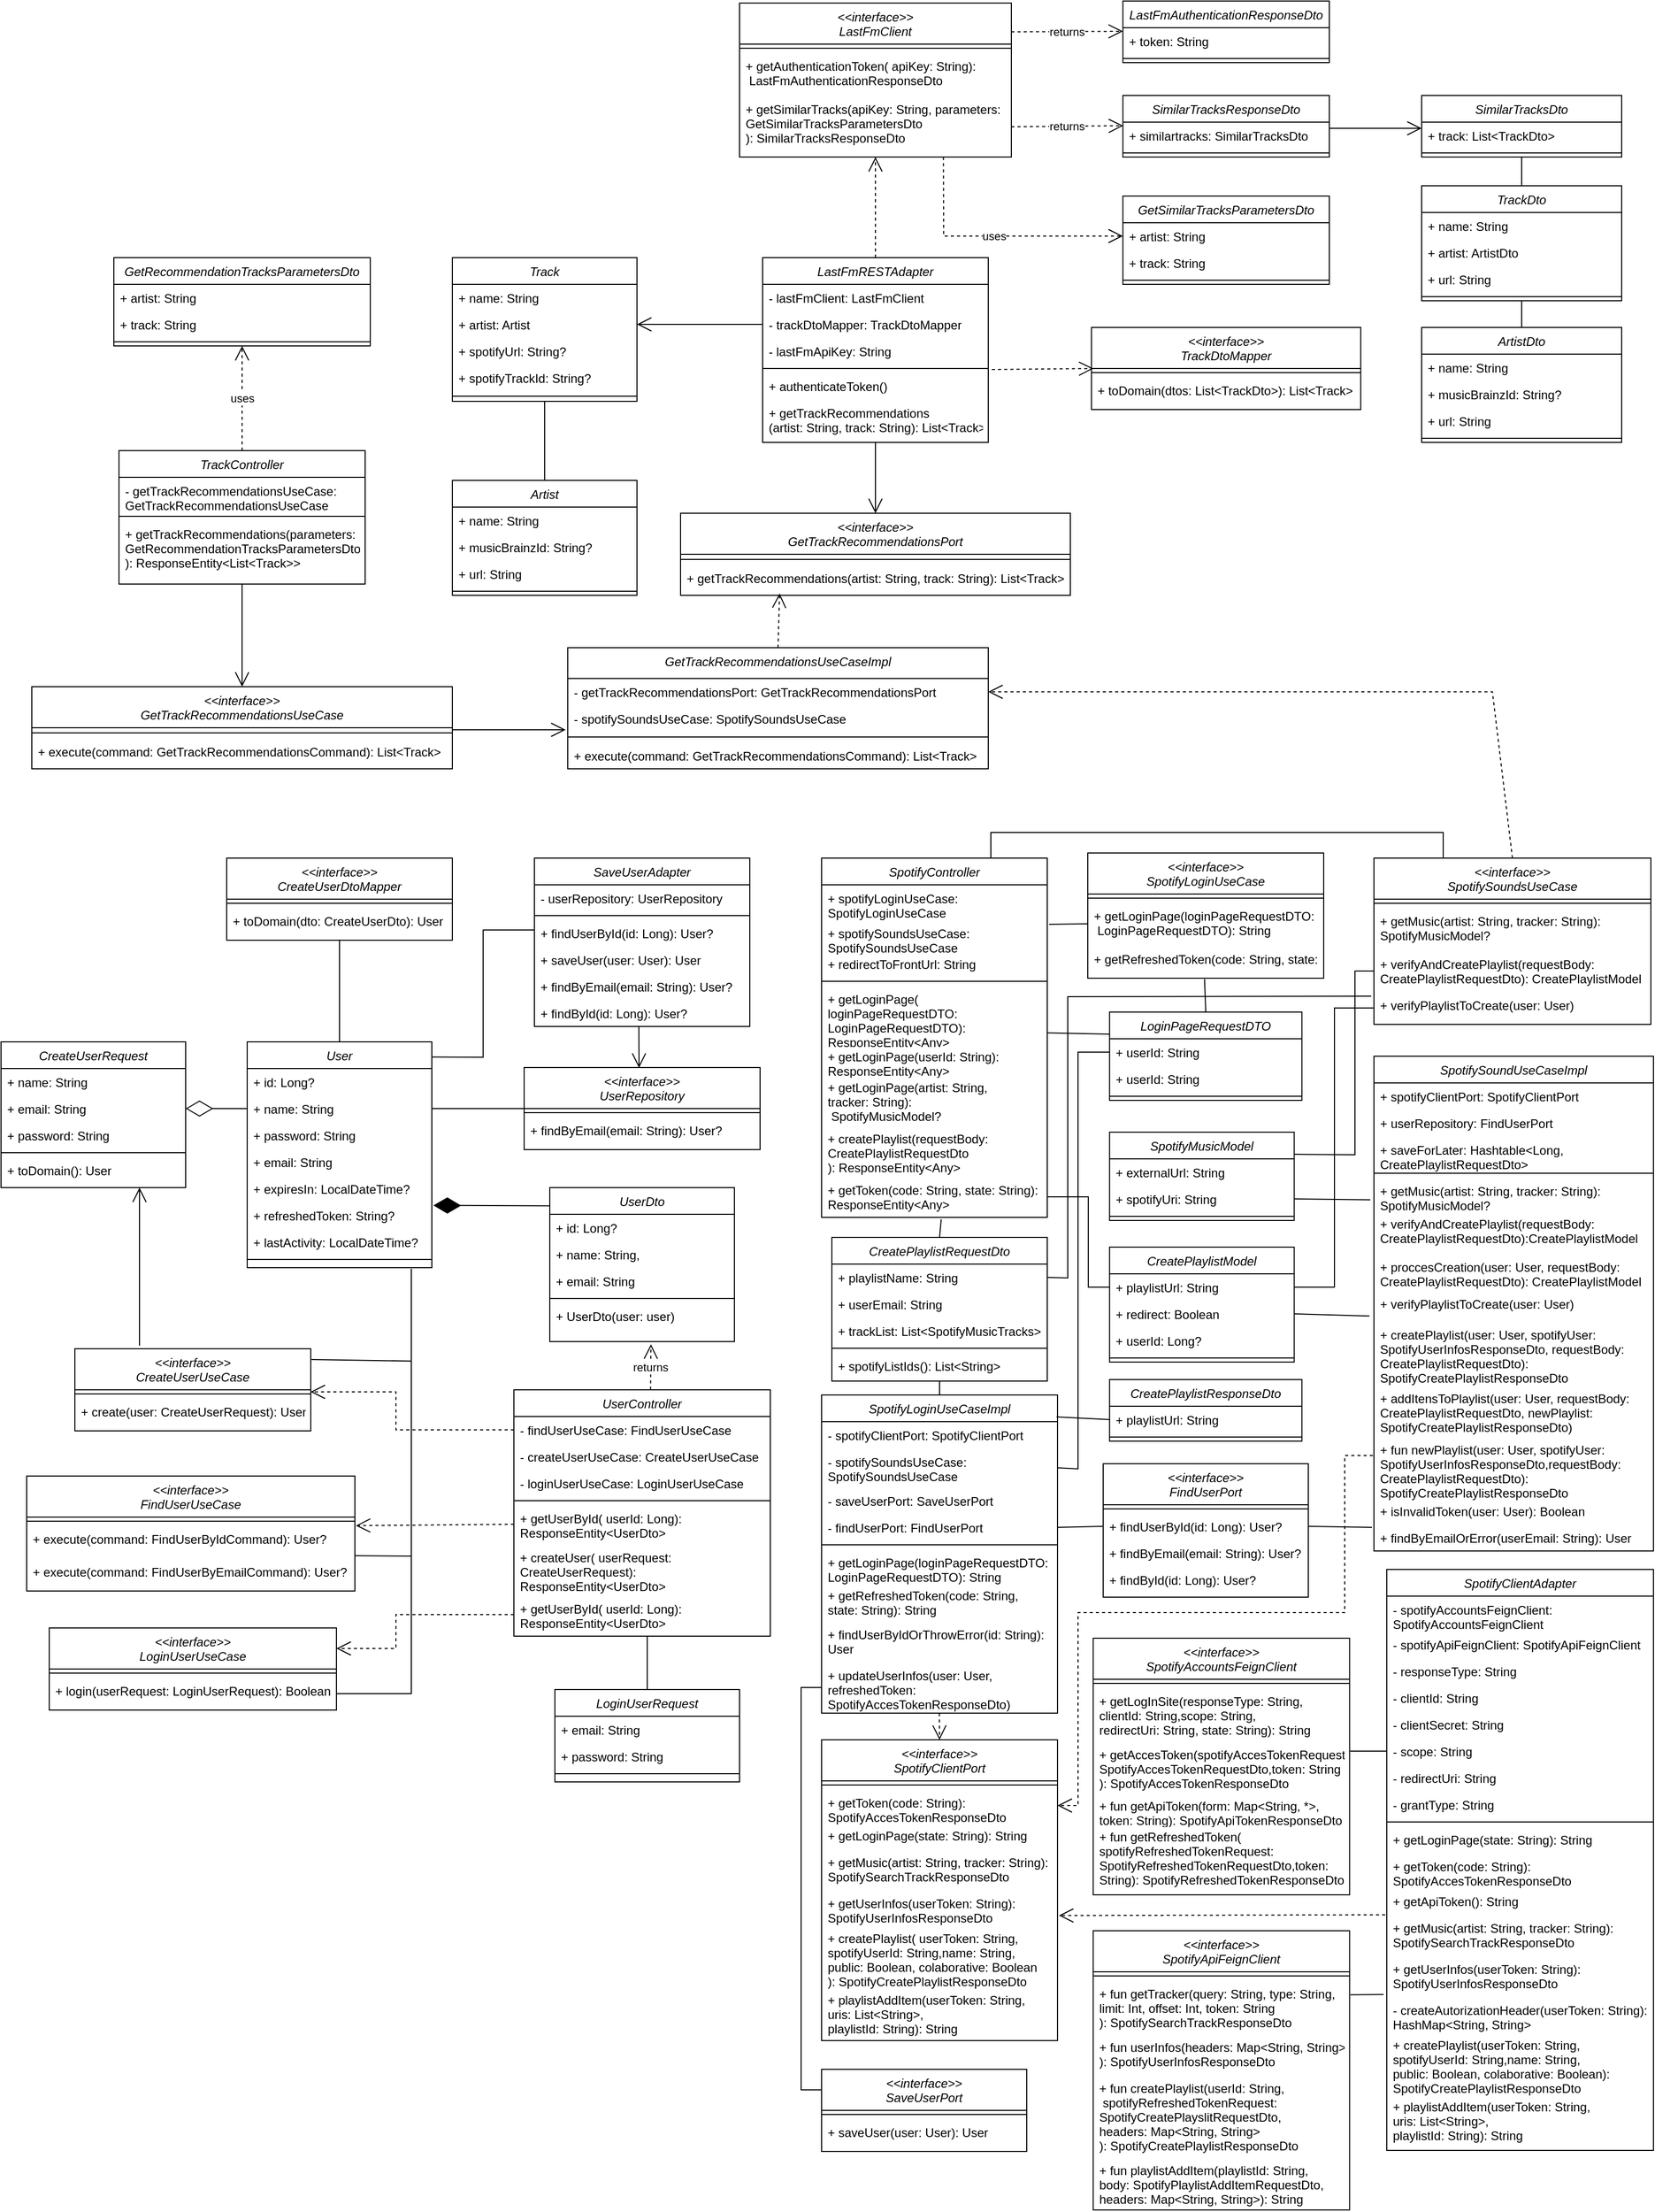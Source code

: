 <mxfile version="22.0.8" type="github">
  <diagram id="C5RBs43oDa-KdzZeNtuy" name="Page-1">
    <mxGraphModel dx="-1355" dy="1536" grid="1" gridSize="10" guides="1" tooltips="1" connect="1" arrows="1" fold="1" page="1" pageScale="1" pageWidth="827" pageHeight="1169" math="0" shadow="0">
      <root>
        <mxCell id="WIyWlLk6GJQsqaUBKTNV-0" />
        <mxCell id="WIyWlLk6GJQsqaUBKTNV-1" parent="WIyWlLk6GJQsqaUBKTNV-0" />
        <mxCell id="o4GYQTfGtpmaL7Dmve54-131" value="&lt;&lt;interface&gt;&gt;&#xa;GetTrackRecommendationsPort" style="swimlane;fontStyle=2;align=center;verticalAlign=top;childLayout=stackLayout;horizontal=1;startSize=40;horizontalStack=0;resizeParent=1;resizeLast=0;collapsible=1;marginBottom=0;rounded=0;shadow=0;strokeWidth=1;" parent="WIyWlLk6GJQsqaUBKTNV-1" vertex="1">
          <mxGeometry x="3992.5" y="499" width="380" height="80" as="geometry">
            <mxRectangle x="230" y="140" width="160" height="26" as="alternateBounds" />
          </mxGeometry>
        </mxCell>
        <mxCell id="o4GYQTfGtpmaL7Dmve54-136" value="" style="line;html=1;strokeWidth=1;align=left;verticalAlign=middle;spacingTop=-1;spacingLeft=3;spacingRight=3;rotatable=0;labelPosition=right;points=[];portConstraint=eastwest;" parent="o4GYQTfGtpmaL7Dmve54-131" vertex="1">
          <mxGeometry y="40" width="380" height="10" as="geometry" />
        </mxCell>
        <mxCell id="o4GYQTfGtpmaL7Dmve54-139" value="+ getTrackRecommendations(artist: String, track: String): List&lt;Track&gt;" style="text;align=left;verticalAlign=top;spacingLeft=4;spacingRight=4;overflow=hidden;rotatable=0;points=[[0,0.5],[1,0.5]];portConstraint=eastwest;rounded=0;shadow=0;html=0;" parent="o4GYQTfGtpmaL7Dmve54-131" vertex="1">
          <mxGeometry y="50" width="380" height="26" as="geometry" />
        </mxCell>
        <mxCell id="o4GYQTfGtpmaL7Dmve54-140" value="&lt;&lt;interface&gt;&gt;&#xa;GetTrackRecommendationsUseCase" style="swimlane;fontStyle=2;align=center;verticalAlign=top;childLayout=stackLayout;horizontal=1;startSize=40;horizontalStack=0;resizeParent=1;resizeLast=0;collapsible=1;marginBottom=0;rounded=0;shadow=0;strokeWidth=1;" parent="WIyWlLk6GJQsqaUBKTNV-1" vertex="1">
          <mxGeometry x="3360" y="668" width="410" height="80" as="geometry">
            <mxRectangle x="230" y="140" width="160" height="26" as="alternateBounds" />
          </mxGeometry>
        </mxCell>
        <mxCell id="o4GYQTfGtpmaL7Dmve54-141" value="" style="line;html=1;strokeWidth=1;align=left;verticalAlign=middle;spacingTop=-1;spacingLeft=3;spacingRight=3;rotatable=0;labelPosition=right;points=[];portConstraint=eastwest;" parent="o4GYQTfGtpmaL7Dmve54-140" vertex="1">
          <mxGeometry y="40" width="410" height="10" as="geometry" />
        </mxCell>
        <mxCell id="o4GYQTfGtpmaL7Dmve54-142" value="+ execute(command: GetTrackRecommendationsCommand): List&lt;Track&gt;" style="text;align=left;verticalAlign=top;spacingLeft=4;spacingRight=4;overflow=hidden;rotatable=0;points=[[0,0.5],[1,0.5]];portConstraint=eastwest;rounded=0;shadow=0;html=0;" parent="o4GYQTfGtpmaL7Dmve54-140" vertex="1">
          <mxGeometry y="50" width="410" height="26" as="geometry" />
        </mxCell>
        <mxCell id="o4GYQTfGtpmaL7Dmve54-143" value="GetTrackRecommendationsUseCaseImpl" style="swimlane;fontStyle=2;align=center;verticalAlign=top;childLayout=stackLayout;horizontal=1;startSize=30;horizontalStack=0;resizeParent=1;resizeLast=0;collapsible=1;marginBottom=0;rounded=0;shadow=0;strokeWidth=1;" parent="WIyWlLk6GJQsqaUBKTNV-1" vertex="1">
          <mxGeometry x="3882.5" y="630" width="410" height="118" as="geometry">
            <mxRectangle x="230" y="140" width="160" height="26" as="alternateBounds" />
          </mxGeometry>
        </mxCell>
        <mxCell id="o4GYQTfGtpmaL7Dmve54-146" value="- getTrackRecommendationsPort: GetTrackRecommendationsPort" style="text;align=left;verticalAlign=top;spacingLeft=4;spacingRight=4;overflow=hidden;rotatable=0;points=[[0,0.5],[1,0.5]];portConstraint=eastwest;rounded=0;shadow=0;html=0;" parent="o4GYQTfGtpmaL7Dmve54-143" vertex="1">
          <mxGeometry y="30" width="410" height="26" as="geometry" />
        </mxCell>
        <mxCell id="o4GYQTfGtpmaL7Dmve54-147" value="- spotifySoundsUseCase: SpotifySoundsUseCase" style="text;align=left;verticalAlign=top;spacingLeft=4;spacingRight=4;overflow=hidden;rotatable=0;points=[[0,0.5],[1,0.5]];portConstraint=eastwest;rounded=0;shadow=0;html=0;" parent="o4GYQTfGtpmaL7Dmve54-143" vertex="1">
          <mxGeometry y="56" width="410" height="26" as="geometry" />
        </mxCell>
        <mxCell id="o4GYQTfGtpmaL7Dmve54-144" value="" style="line;html=1;strokeWidth=1;align=left;verticalAlign=middle;spacingTop=-1;spacingLeft=3;spacingRight=3;rotatable=0;labelPosition=right;points=[];portConstraint=eastwest;" parent="o4GYQTfGtpmaL7Dmve54-143" vertex="1">
          <mxGeometry y="82" width="410" height="10" as="geometry" />
        </mxCell>
        <mxCell id="o4GYQTfGtpmaL7Dmve54-145" value="+ execute(command: GetTrackRecommendationsCommand): List&lt;Track&gt;" style="text;align=left;verticalAlign=top;spacingLeft=4;spacingRight=4;overflow=hidden;rotatable=0;points=[[0,0.5],[1,0.5]];portConstraint=eastwest;rounded=0;shadow=0;html=0;" parent="o4GYQTfGtpmaL7Dmve54-143" vertex="1">
          <mxGeometry y="92" width="410" height="26" as="geometry" />
        </mxCell>
        <mxCell id="3Oa7vQboc_Za8NbiLg1L-5" value="GetSimilarTracksParametersDto" style="swimlane;fontStyle=2;align=center;verticalAlign=top;childLayout=stackLayout;horizontal=1;startSize=26;horizontalStack=0;resizeParent=1;resizeLast=0;collapsible=1;marginBottom=0;rounded=0;shadow=0;strokeWidth=1;" parent="WIyWlLk6GJQsqaUBKTNV-1" vertex="1">
          <mxGeometry x="4423.75" y="190" width="201.25" height="86" as="geometry">
            <mxRectangle x="230" y="140" width="160" height="26" as="alternateBounds" />
          </mxGeometry>
        </mxCell>
        <mxCell id="3Oa7vQboc_Za8NbiLg1L-6" value="+ artist: String" style="text;align=left;verticalAlign=top;spacingLeft=4;spacingRight=4;overflow=hidden;rotatable=0;points=[[0,0.5],[1,0.5]];portConstraint=eastwest;" parent="3Oa7vQboc_Za8NbiLg1L-5" vertex="1">
          <mxGeometry y="26" width="201.25" height="26" as="geometry" />
        </mxCell>
        <mxCell id="3Oa7vQboc_Za8NbiLg1L-7" value="+ track: String" style="text;align=left;verticalAlign=top;spacingLeft=4;spacingRight=4;overflow=hidden;rotatable=0;points=[[0,0.5],[1,0.5]];portConstraint=eastwest;rounded=0;shadow=0;html=0;" parent="3Oa7vQboc_Za8NbiLg1L-5" vertex="1">
          <mxGeometry y="52" width="201.25" height="26" as="geometry" />
        </mxCell>
        <mxCell id="3Oa7vQboc_Za8NbiLg1L-9" value="" style="line;html=1;strokeWidth=1;align=left;verticalAlign=middle;spacingTop=-1;spacingLeft=3;spacingRight=3;rotatable=0;labelPosition=right;points=[];portConstraint=eastwest;" parent="3Oa7vQboc_Za8NbiLg1L-5" vertex="1">
          <mxGeometry y="78" width="201.25" height="8" as="geometry" />
        </mxCell>
        <mxCell id="3Oa7vQboc_Za8NbiLg1L-10" value="&lt;&lt;interface&gt;&gt;&#xa;LastFmClient" style="swimlane;fontStyle=2;align=center;verticalAlign=top;childLayout=stackLayout;horizontal=1;startSize=40;horizontalStack=0;resizeParent=1;resizeLast=0;collapsible=1;marginBottom=0;rounded=0;shadow=0;strokeWidth=1;" parent="WIyWlLk6GJQsqaUBKTNV-1" vertex="1">
          <mxGeometry x="4050" y="2" width="265" height="150" as="geometry">
            <mxRectangle x="230" y="140" width="160" height="26" as="alternateBounds" />
          </mxGeometry>
        </mxCell>
        <mxCell id="3Oa7vQboc_Za8NbiLg1L-11" value="" style="line;html=1;strokeWidth=1;align=left;verticalAlign=middle;spacingTop=-1;spacingLeft=3;spacingRight=3;rotatable=0;labelPosition=right;points=[];portConstraint=eastwest;" parent="3Oa7vQboc_Za8NbiLg1L-10" vertex="1">
          <mxGeometry y="40" width="265" height="8" as="geometry" />
        </mxCell>
        <mxCell id="3Oa7vQboc_Za8NbiLg1L-12" value="+ getAuthenticationToken( apiKey: String):&#xa; LastFmAuthenticationResponseDto" style="text;align=left;verticalAlign=top;spacingLeft=4;spacingRight=4;overflow=hidden;rotatable=0;points=[[0,0.5],[1,0.5]];portConstraint=eastwest;rounded=0;shadow=0;html=0;" parent="3Oa7vQboc_Za8NbiLg1L-10" vertex="1">
          <mxGeometry y="48" width="265" height="42" as="geometry" />
        </mxCell>
        <mxCell id="3Oa7vQboc_Za8NbiLg1L-13" value="+ getSimilarTracks(apiKey: String, parameters: &#xa;GetSimilarTracksParametersDto&#xa;): SimilarTracksResponseDto" style="text;align=left;verticalAlign=top;spacingLeft=4;spacingRight=4;overflow=hidden;rotatable=0;points=[[0,0.5],[1,0.5]];portConstraint=eastwest;rounded=0;shadow=0;html=0;" parent="3Oa7vQboc_Za8NbiLg1L-10" vertex="1">
          <mxGeometry y="90" width="265" height="50" as="geometry" />
        </mxCell>
        <mxCell id="3Oa7vQboc_Za8NbiLg1L-14" value="LastFmRESTAdapter" style="swimlane;fontStyle=2;align=center;verticalAlign=top;childLayout=stackLayout;horizontal=1;startSize=26;horizontalStack=0;resizeParent=1;resizeLast=0;collapsible=1;marginBottom=0;rounded=0;shadow=0;strokeWidth=1;" parent="WIyWlLk6GJQsqaUBKTNV-1" vertex="1">
          <mxGeometry x="4072.5" y="250" width="220" height="180" as="geometry">
            <mxRectangle x="230" y="140" width="160" height="26" as="alternateBounds" />
          </mxGeometry>
        </mxCell>
        <mxCell id="3Oa7vQboc_Za8NbiLg1L-15" value="- lastFmClient: LastFmClient" style="text;align=left;verticalAlign=top;spacingLeft=4;spacingRight=4;overflow=hidden;rotatable=0;points=[[0,0.5],[1,0.5]];portConstraint=eastwest;" parent="3Oa7vQboc_Za8NbiLg1L-14" vertex="1">
          <mxGeometry y="26" width="220" height="26" as="geometry" />
        </mxCell>
        <mxCell id="3Oa7vQboc_Za8NbiLg1L-18" value="- trackDtoMapper: TrackDtoMapper" style="text;align=left;verticalAlign=top;spacingLeft=4;spacingRight=4;overflow=hidden;rotatable=0;points=[[0,0.5],[1,0.5]];portConstraint=eastwest;rounded=0;shadow=0;html=0;" parent="3Oa7vQboc_Za8NbiLg1L-14" vertex="1">
          <mxGeometry y="52" width="220" height="26" as="geometry" />
        </mxCell>
        <mxCell id="3Oa7vQboc_Za8NbiLg1L-16" value="- lastFmApiKey: String" style="text;align=left;verticalAlign=top;spacingLeft=4;spacingRight=4;overflow=hidden;rotatable=0;points=[[0,0.5],[1,0.5]];portConstraint=eastwest;rounded=0;shadow=0;html=0;" parent="3Oa7vQboc_Za8NbiLg1L-14" vertex="1">
          <mxGeometry y="78" width="220" height="26" as="geometry" />
        </mxCell>
        <mxCell id="3Oa7vQboc_Za8NbiLg1L-17" value="" style="line;html=1;strokeWidth=1;align=left;verticalAlign=middle;spacingTop=-1;spacingLeft=3;spacingRight=3;rotatable=0;labelPosition=right;points=[];portConstraint=eastwest;" parent="3Oa7vQboc_Za8NbiLg1L-14" vertex="1">
          <mxGeometry y="104" width="220" height="8" as="geometry" />
        </mxCell>
        <mxCell id="3Oa7vQboc_Za8NbiLg1L-19" value="+ authenticateToken()" style="text;align=left;verticalAlign=top;spacingLeft=4;spacingRight=4;overflow=hidden;rotatable=0;points=[[0,0.5],[1,0.5]];portConstraint=eastwest;rounded=0;shadow=0;html=0;" parent="3Oa7vQboc_Za8NbiLg1L-14" vertex="1">
          <mxGeometry y="112" width="220" height="26" as="geometry" />
        </mxCell>
        <mxCell id="3Oa7vQboc_Za8NbiLg1L-20" value="+ getTrackRecommendations&#xa;(artist: String, track: String): List&lt;Track&gt;" style="text;align=left;verticalAlign=top;spacingLeft=4;spacingRight=4;overflow=hidden;rotatable=0;points=[[0,0.5],[1,0.5]];portConstraint=eastwest;rounded=0;shadow=0;html=0;" parent="3Oa7vQboc_Za8NbiLg1L-14" vertex="1">
          <mxGeometry y="138" width="220" height="42" as="geometry" />
        </mxCell>
        <mxCell id="3Oa7vQboc_Za8NbiLg1L-21" value="LastFmAuthenticationResponseDto" style="swimlane;fontStyle=2;align=center;verticalAlign=top;childLayout=stackLayout;horizontal=1;startSize=26;horizontalStack=0;resizeParent=1;resizeLast=0;collapsible=1;marginBottom=0;rounded=0;shadow=0;strokeWidth=1;" parent="WIyWlLk6GJQsqaUBKTNV-1" vertex="1">
          <mxGeometry x="4423.75" width="201.25" height="60" as="geometry">
            <mxRectangle x="230" y="140" width="160" height="26" as="alternateBounds" />
          </mxGeometry>
        </mxCell>
        <mxCell id="3Oa7vQboc_Za8NbiLg1L-22" value="+ token: String" style="text;align=left;verticalAlign=top;spacingLeft=4;spacingRight=4;overflow=hidden;rotatable=0;points=[[0,0.5],[1,0.5]];portConstraint=eastwest;" parent="3Oa7vQboc_Za8NbiLg1L-21" vertex="1">
          <mxGeometry y="26" width="201.25" height="26" as="geometry" />
        </mxCell>
        <mxCell id="3Oa7vQboc_Za8NbiLg1L-24" value="" style="line;html=1;strokeWidth=1;align=left;verticalAlign=middle;spacingTop=-1;spacingLeft=3;spacingRight=3;rotatable=0;labelPosition=right;points=[];portConstraint=eastwest;" parent="3Oa7vQboc_Za8NbiLg1L-21" vertex="1">
          <mxGeometry y="52" width="201.25" height="8" as="geometry" />
        </mxCell>
        <mxCell id="3Oa7vQboc_Za8NbiLg1L-25" value="SimilarTracksResponseDto" style="swimlane;fontStyle=2;align=center;verticalAlign=top;childLayout=stackLayout;horizontal=1;startSize=26;horizontalStack=0;resizeParent=1;resizeLast=0;collapsible=1;marginBottom=0;rounded=0;shadow=0;strokeWidth=1;" parent="WIyWlLk6GJQsqaUBKTNV-1" vertex="1">
          <mxGeometry x="4423.75" y="92" width="201.25" height="60" as="geometry">
            <mxRectangle x="230" y="140" width="160" height="26" as="alternateBounds" />
          </mxGeometry>
        </mxCell>
        <mxCell id="3Oa7vQboc_Za8NbiLg1L-26" value="+ similartracks: SimilarTracksDto" style="text;align=left;verticalAlign=top;spacingLeft=4;spacingRight=4;overflow=hidden;rotatable=0;points=[[0,0.5],[1,0.5]];portConstraint=eastwest;" parent="3Oa7vQboc_Za8NbiLg1L-25" vertex="1">
          <mxGeometry y="26" width="201.25" height="26" as="geometry" />
        </mxCell>
        <mxCell id="3Oa7vQboc_Za8NbiLg1L-27" value="" style="line;html=1;strokeWidth=1;align=left;verticalAlign=middle;spacingTop=-1;spacingLeft=3;spacingRight=3;rotatable=0;labelPosition=right;points=[];portConstraint=eastwest;" parent="3Oa7vQboc_Za8NbiLg1L-25" vertex="1">
          <mxGeometry y="52" width="201.25" height="8" as="geometry" />
        </mxCell>
        <mxCell id="3Oa7vQboc_Za8NbiLg1L-28" value="ArtistDto" style="swimlane;fontStyle=2;align=center;verticalAlign=top;childLayout=stackLayout;horizontal=1;startSize=26;horizontalStack=0;resizeParent=1;resizeLast=0;collapsible=1;marginBottom=0;rounded=0;shadow=0;strokeWidth=1;" parent="WIyWlLk6GJQsqaUBKTNV-1" vertex="1">
          <mxGeometry x="4715" y="318" width="195" height="112" as="geometry">
            <mxRectangle x="230" y="140" width="160" height="26" as="alternateBounds" />
          </mxGeometry>
        </mxCell>
        <mxCell id="3Oa7vQboc_Za8NbiLg1L-31" value="+ name: String" style="text;align=left;verticalAlign=top;spacingLeft=4;spacingRight=4;overflow=hidden;rotatable=0;points=[[0,0.5],[1,0.5]];portConstraint=eastwest;" parent="3Oa7vQboc_Za8NbiLg1L-28" vertex="1">
          <mxGeometry y="26" width="195" height="26" as="geometry" />
        </mxCell>
        <mxCell id="3Oa7vQboc_Za8NbiLg1L-32" value="+ musicBrainzId: String?" style="text;align=left;verticalAlign=top;spacingLeft=4;spacingRight=4;overflow=hidden;rotatable=0;points=[[0,0.5],[1,0.5]];portConstraint=eastwest;" parent="3Oa7vQboc_Za8NbiLg1L-28" vertex="1">
          <mxGeometry y="52" width="195" height="26" as="geometry" />
        </mxCell>
        <mxCell id="3Oa7vQboc_Za8NbiLg1L-29" value="+ url: String" style="text;align=left;verticalAlign=top;spacingLeft=4;spacingRight=4;overflow=hidden;rotatable=0;points=[[0,0.5],[1,0.5]];portConstraint=eastwest;" parent="3Oa7vQboc_Za8NbiLg1L-28" vertex="1">
          <mxGeometry y="78" width="195" height="26" as="geometry" />
        </mxCell>
        <mxCell id="3Oa7vQboc_Za8NbiLg1L-30" value="" style="line;html=1;strokeWidth=1;align=left;verticalAlign=middle;spacingTop=-1;spacingLeft=3;spacingRight=3;rotatable=0;labelPosition=right;points=[];portConstraint=eastwest;" parent="3Oa7vQboc_Za8NbiLg1L-28" vertex="1">
          <mxGeometry y="104" width="195" height="8" as="geometry" />
        </mxCell>
        <mxCell id="3Oa7vQboc_Za8NbiLg1L-33" value="TrackDto" style="swimlane;fontStyle=2;align=center;verticalAlign=top;childLayout=stackLayout;horizontal=1;startSize=26;horizontalStack=0;resizeParent=1;resizeLast=0;collapsible=1;marginBottom=0;rounded=0;shadow=0;strokeWidth=1;" parent="WIyWlLk6GJQsqaUBKTNV-1" vertex="1">
          <mxGeometry x="4715" y="180" width="195" height="112" as="geometry">
            <mxRectangle x="230" y="140" width="160" height="26" as="alternateBounds" />
          </mxGeometry>
        </mxCell>
        <mxCell id="3Oa7vQboc_Za8NbiLg1L-34" value="+ name: String" style="text;align=left;verticalAlign=top;spacingLeft=4;spacingRight=4;overflow=hidden;rotatable=0;points=[[0,0.5],[1,0.5]];portConstraint=eastwest;" parent="3Oa7vQboc_Za8NbiLg1L-33" vertex="1">
          <mxGeometry y="26" width="195" height="26" as="geometry" />
        </mxCell>
        <mxCell id="3Oa7vQboc_Za8NbiLg1L-35" value="+ artist: ArtistDto" style="text;align=left;verticalAlign=top;spacingLeft=4;spacingRight=4;overflow=hidden;rotatable=0;points=[[0,0.5],[1,0.5]];portConstraint=eastwest;" parent="3Oa7vQboc_Za8NbiLg1L-33" vertex="1">
          <mxGeometry y="52" width="195" height="26" as="geometry" />
        </mxCell>
        <mxCell id="3Oa7vQboc_Za8NbiLg1L-36" value="+ url: String" style="text;align=left;verticalAlign=top;spacingLeft=4;spacingRight=4;overflow=hidden;rotatable=0;points=[[0,0.5],[1,0.5]];portConstraint=eastwest;" parent="3Oa7vQboc_Za8NbiLg1L-33" vertex="1">
          <mxGeometry y="78" width="195" height="26" as="geometry" />
        </mxCell>
        <mxCell id="3Oa7vQboc_Za8NbiLg1L-37" value="" style="line;html=1;strokeWidth=1;align=left;verticalAlign=middle;spacingTop=-1;spacingLeft=3;spacingRight=3;rotatable=0;labelPosition=right;points=[];portConstraint=eastwest;" parent="3Oa7vQboc_Za8NbiLg1L-33" vertex="1">
          <mxGeometry y="104" width="195" height="8" as="geometry" />
        </mxCell>
        <mxCell id="3Oa7vQboc_Za8NbiLg1L-39" value="" style="endArrow=open;endSize=12;dashed=1;html=1;rounded=0;entryX=0.5;entryY=1;entryDx=0;entryDy=0;exitX=0.5;exitY=0;exitDx=0;exitDy=0;" parent="WIyWlLk6GJQsqaUBKTNV-1" source="3Oa7vQboc_Za8NbiLg1L-14" target="3Oa7vQboc_Za8NbiLg1L-10" edge="1">
          <mxGeometry width="160" relative="1" as="geometry">
            <mxPoint x="4245" y="200" as="sourcePoint" />
            <mxPoint x="4365" y="180" as="targetPoint" />
          </mxGeometry>
        </mxCell>
        <mxCell id="3Oa7vQboc_Za8NbiLg1L-40" value="&lt;&lt;interface&gt;&gt;&#xa;TrackDtoMapper" style="swimlane;fontStyle=2;align=center;verticalAlign=top;childLayout=stackLayout;horizontal=1;startSize=40;horizontalStack=0;resizeParent=1;resizeLast=0;collapsible=1;marginBottom=0;rounded=0;shadow=0;strokeWidth=1;" parent="WIyWlLk6GJQsqaUBKTNV-1" vertex="1">
          <mxGeometry x="4393.13" y="318" width="262.5" height="80" as="geometry">
            <mxRectangle x="230" y="140" width="160" height="26" as="alternateBounds" />
          </mxGeometry>
        </mxCell>
        <mxCell id="3Oa7vQboc_Za8NbiLg1L-41" value="" style="line;html=1;strokeWidth=1;align=left;verticalAlign=middle;spacingTop=-1;spacingLeft=3;spacingRight=3;rotatable=0;labelPosition=right;points=[];portConstraint=eastwest;" parent="3Oa7vQboc_Za8NbiLg1L-40" vertex="1">
          <mxGeometry y="40" width="262.5" height="8" as="geometry" />
        </mxCell>
        <mxCell id="3Oa7vQboc_Za8NbiLg1L-42" value="+ toDomain(dtos: List&lt;TrackDto&gt;): List&lt;Track&gt;" style="text;align=left;verticalAlign=top;spacingLeft=4;spacingRight=4;overflow=hidden;rotatable=0;points=[[0,0.5],[1,0.5]];portConstraint=eastwest;rounded=0;shadow=0;html=0;" parent="3Oa7vQboc_Za8NbiLg1L-40" vertex="1">
          <mxGeometry y="48" width="262.5" height="32" as="geometry" />
        </mxCell>
        <mxCell id="3Oa7vQboc_Za8NbiLg1L-44" value="" style="endArrow=open;endSize=12;dashed=1;html=1;rounded=0;exitX=1.016;exitY=-0.115;exitDx=0;exitDy=0;exitPerimeter=0;" parent="WIyWlLk6GJQsqaUBKTNV-1" source="3Oa7vQboc_Za8NbiLg1L-19" edge="1">
          <mxGeometry width="160" relative="1" as="geometry">
            <mxPoint x="4305" y="360" as="sourcePoint" />
            <mxPoint x="4395" y="358" as="targetPoint" />
          </mxGeometry>
        </mxCell>
        <mxCell id="3Oa7vQboc_Za8NbiLg1L-47" value="returns" style="endArrow=open;endSize=12;dashed=1;html=1;rounded=0;exitX=1;exitY=0.25;exitDx=0;exitDy=0;entryX=0;entryY=0.5;entryDx=0;entryDy=0;" parent="WIyWlLk6GJQsqaUBKTNV-1" edge="1">
          <mxGeometry width="160" relative="1" as="geometry">
            <mxPoint x="4315" y="30" as="sourcePoint" />
            <mxPoint x="4423.75" y="29.5" as="targetPoint" />
          </mxGeometry>
        </mxCell>
        <mxCell id="3Oa7vQboc_Za8NbiLg1L-48" value="returns" style="endArrow=open;endSize=12;dashed=1;html=1;rounded=0;exitX=1;exitY=0.25;exitDx=0;exitDy=0;entryX=0;entryY=0.5;entryDx=0;entryDy=0;" parent="WIyWlLk6GJQsqaUBKTNV-1" edge="1">
          <mxGeometry width="160" relative="1" as="geometry">
            <mxPoint x="4315" y="122.5" as="sourcePoint" />
            <mxPoint x="4424" y="121.5" as="targetPoint" />
          </mxGeometry>
        </mxCell>
        <mxCell id="3Oa7vQboc_Za8NbiLg1L-50" value="SimilarTracksDto" style="swimlane;fontStyle=2;align=center;verticalAlign=top;childLayout=stackLayout;horizontal=1;startSize=26;horizontalStack=0;resizeParent=1;resizeLast=0;collapsible=1;marginBottom=0;rounded=0;shadow=0;strokeWidth=1;" parent="WIyWlLk6GJQsqaUBKTNV-1" vertex="1">
          <mxGeometry x="4715" y="92" width="195" height="60" as="geometry">
            <mxRectangle x="230" y="140" width="160" height="26" as="alternateBounds" />
          </mxGeometry>
        </mxCell>
        <mxCell id="3Oa7vQboc_Za8NbiLg1L-51" value="+ track: List&lt;TrackDto&gt;" style="text;align=left;verticalAlign=top;spacingLeft=4;spacingRight=4;overflow=hidden;rotatable=0;points=[[0,0.5],[1,0.5]];portConstraint=eastwest;" parent="3Oa7vQboc_Za8NbiLg1L-50" vertex="1">
          <mxGeometry y="26" width="195" height="26" as="geometry" />
        </mxCell>
        <mxCell id="3Oa7vQboc_Za8NbiLg1L-54" value="" style="line;html=1;strokeWidth=1;align=left;verticalAlign=middle;spacingTop=-1;spacingLeft=3;spacingRight=3;rotatable=0;labelPosition=right;points=[];portConstraint=eastwest;" parent="3Oa7vQboc_Za8NbiLg1L-50" vertex="1">
          <mxGeometry y="52" width="195" height="8" as="geometry" />
        </mxCell>
        <mxCell id="3Oa7vQboc_Za8NbiLg1L-55" value="" style="endArrow=open;endFill=1;endSize=12;html=1;rounded=0;exitX=1.001;exitY=0.231;exitDx=0;exitDy=0;exitPerimeter=0;" parent="WIyWlLk6GJQsqaUBKTNV-1" source="3Oa7vQboc_Za8NbiLg1L-26" edge="1">
          <mxGeometry width="160" relative="1" as="geometry">
            <mxPoint x="4628.75" y="180" as="sourcePoint" />
            <mxPoint x="4715" y="124" as="targetPoint" />
          </mxGeometry>
        </mxCell>
        <mxCell id="3Oa7vQboc_Za8NbiLg1L-57" value="" style="endArrow=none;html=1;rounded=0;entryX=0.5;entryY=1;entryDx=0;entryDy=0;exitX=0.5;exitY=0;exitDx=0;exitDy=0;" parent="WIyWlLk6GJQsqaUBKTNV-1" source="3Oa7vQboc_Za8NbiLg1L-33" target="3Oa7vQboc_Za8NbiLg1L-50" edge="1">
          <mxGeometry width="50" height="50" relative="1" as="geometry">
            <mxPoint x="4585" y="420" as="sourcePoint" />
            <mxPoint x="4635" y="370" as="targetPoint" />
          </mxGeometry>
        </mxCell>
        <mxCell id="3Oa7vQboc_Za8NbiLg1L-59" value="" style="endArrow=none;html=1;rounded=0;entryX=0.5;entryY=1;entryDx=0;entryDy=0;exitX=0.5;exitY=0;exitDx=0;exitDy=0;" parent="WIyWlLk6GJQsqaUBKTNV-1" source="3Oa7vQboc_Za8NbiLg1L-28" target="3Oa7vQboc_Za8NbiLg1L-33" edge="1">
          <mxGeometry width="50" height="50" relative="1" as="geometry">
            <mxPoint x="4585" y="420" as="sourcePoint" />
            <mxPoint x="4635" y="370" as="targetPoint" />
          </mxGeometry>
        </mxCell>
        <mxCell id="3Oa7vQboc_Za8NbiLg1L-60" value="uses" style="endArrow=open;endSize=12;dashed=1;html=1;rounded=0;exitX=0.75;exitY=1;exitDx=0;exitDy=0;entryX=0;entryY=0.5;entryDx=0;entryDy=0;" parent="WIyWlLk6GJQsqaUBKTNV-1" source="3Oa7vQboc_Za8NbiLg1L-10" target="3Oa7vQboc_Za8NbiLg1L-6" edge="1">
          <mxGeometry width="160" relative="1" as="geometry">
            <mxPoint x="4325" y="370" as="sourcePoint" />
            <mxPoint x="4485" y="370" as="targetPoint" />
            <Array as="points">
              <mxPoint x="4249" y="229" />
            </Array>
          </mxGeometry>
        </mxCell>
        <mxCell id="3Oa7vQboc_Za8NbiLg1L-61" value="GetRecommendationTracksParametersDto" style="swimlane;fontStyle=2;align=center;verticalAlign=top;childLayout=stackLayout;horizontal=1;startSize=26;horizontalStack=0;resizeParent=1;resizeLast=0;collapsible=1;marginBottom=0;rounded=0;shadow=0;strokeWidth=1;" parent="WIyWlLk6GJQsqaUBKTNV-1" vertex="1">
          <mxGeometry x="3440" y="250" width="250" height="86" as="geometry">
            <mxRectangle x="230" y="140" width="160" height="26" as="alternateBounds" />
          </mxGeometry>
        </mxCell>
        <mxCell id="3Oa7vQboc_Za8NbiLg1L-62" value="+ artist: String" style="text;align=left;verticalAlign=top;spacingLeft=4;spacingRight=4;overflow=hidden;rotatable=0;points=[[0,0.5],[1,0.5]];portConstraint=eastwest;" parent="3Oa7vQboc_Za8NbiLg1L-61" vertex="1">
          <mxGeometry y="26" width="250" height="26" as="geometry" />
        </mxCell>
        <mxCell id="3Oa7vQboc_Za8NbiLg1L-63" value="+ track: String" style="text;align=left;verticalAlign=top;spacingLeft=4;spacingRight=4;overflow=hidden;rotatable=0;points=[[0,0.5],[1,0.5]];portConstraint=eastwest;rounded=0;shadow=0;html=0;" parent="3Oa7vQboc_Za8NbiLg1L-61" vertex="1">
          <mxGeometry y="52" width="250" height="26" as="geometry" />
        </mxCell>
        <mxCell id="3Oa7vQboc_Za8NbiLg1L-64" value="" style="line;html=1;strokeWidth=1;align=left;verticalAlign=middle;spacingTop=-1;spacingLeft=3;spacingRight=3;rotatable=0;labelPosition=right;points=[];portConstraint=eastwest;" parent="3Oa7vQboc_Za8NbiLg1L-61" vertex="1">
          <mxGeometry y="78" width="250" height="8" as="geometry" />
        </mxCell>
        <mxCell id="3Oa7vQboc_Za8NbiLg1L-65" value="TrackController" style="swimlane;fontStyle=2;align=center;verticalAlign=top;childLayout=stackLayout;horizontal=1;startSize=26;horizontalStack=0;resizeParent=1;resizeLast=0;collapsible=1;marginBottom=0;rounded=0;shadow=0;strokeWidth=1;" parent="WIyWlLk6GJQsqaUBKTNV-1" vertex="1">
          <mxGeometry x="3445" y="438" width="240" height="130" as="geometry">
            <mxRectangle x="230" y="140" width="160" height="26" as="alternateBounds" />
          </mxGeometry>
        </mxCell>
        <mxCell id="3Oa7vQboc_Za8NbiLg1L-66" value="- getTrackRecommendationsUseCase:&#xa;GetTrackRecommendationsUseCase" style="text;align=left;verticalAlign=top;spacingLeft=4;spacingRight=4;overflow=hidden;rotatable=0;points=[[0,0.5],[1,0.5]];portConstraint=eastwest;" parent="3Oa7vQboc_Za8NbiLg1L-65" vertex="1">
          <mxGeometry y="26" width="240" height="34" as="geometry" />
        </mxCell>
        <mxCell id="3Oa7vQboc_Za8NbiLg1L-67" value="" style="line;html=1;strokeWidth=1;align=left;verticalAlign=middle;spacingTop=-1;spacingLeft=3;spacingRight=3;rotatable=0;labelPosition=right;points=[];portConstraint=eastwest;" parent="3Oa7vQboc_Za8NbiLg1L-65" vertex="1">
          <mxGeometry y="60" width="240" height="8" as="geometry" />
        </mxCell>
        <mxCell id="3Oa7vQboc_Za8NbiLg1L-68" value="+ getTrackRecommendations(parameters: &#xa;GetRecommendationTracksParametersDto&#xa;): ResponseEntity&lt;List&lt;Track&gt;&gt;" style="text;align=left;verticalAlign=top;spacingLeft=4;spacingRight=4;overflow=hidden;rotatable=0;points=[[0,0.5],[1,0.5]];portConstraint=eastwest;rounded=0;shadow=0;html=0;" parent="3Oa7vQboc_Za8NbiLg1L-65" vertex="1">
          <mxGeometry y="68" width="240" height="52" as="geometry" />
        </mxCell>
        <mxCell id="3Oa7vQboc_Za8NbiLg1L-69" value="uses" style="endArrow=open;endSize=12;dashed=1;html=1;rounded=0;entryX=0.5;entryY=1;entryDx=0;entryDy=0;exitX=0.5;exitY=0;exitDx=0;exitDy=0;" parent="WIyWlLk6GJQsqaUBKTNV-1" source="3Oa7vQboc_Za8NbiLg1L-65" target="3Oa7vQboc_Za8NbiLg1L-61" edge="1">
          <mxGeometry width="160" relative="1" as="geometry">
            <mxPoint x="3430" y="438" as="sourcePoint" />
            <mxPoint x="3590" y="438" as="targetPoint" />
          </mxGeometry>
        </mxCell>
        <mxCell id="3Oa7vQboc_Za8NbiLg1L-71" value="" style="endArrow=open;endFill=1;endSize=12;html=1;rounded=0;exitX=0.5;exitY=1;exitDx=0;exitDy=0;entryX=0.5;entryY=0;entryDx=0;entryDy=0;" parent="WIyWlLk6GJQsqaUBKTNV-1" source="3Oa7vQboc_Za8NbiLg1L-65" target="o4GYQTfGtpmaL7Dmve54-140" edge="1">
          <mxGeometry width="160" relative="1" as="geometry">
            <mxPoint x="3440" y="638" as="sourcePoint" />
            <mxPoint x="3600" y="638" as="targetPoint" />
          </mxGeometry>
        </mxCell>
        <mxCell id="3Oa7vQboc_Za8NbiLg1L-72" value="Track" style="swimlane;fontStyle=2;align=center;verticalAlign=top;childLayout=stackLayout;horizontal=1;startSize=26;horizontalStack=0;resizeParent=1;resizeLast=0;collapsible=1;marginBottom=0;rounded=0;shadow=0;strokeWidth=1;" parent="WIyWlLk6GJQsqaUBKTNV-1" vertex="1">
          <mxGeometry x="3770" y="250" width="180" height="140" as="geometry">
            <mxRectangle x="230" y="140" width="160" height="26" as="alternateBounds" />
          </mxGeometry>
        </mxCell>
        <mxCell id="3Oa7vQboc_Za8NbiLg1L-73" value="+ name: String" style="text;align=left;verticalAlign=top;spacingLeft=4;spacingRight=4;overflow=hidden;rotatable=0;points=[[0,0.5],[1,0.5]];portConstraint=eastwest;" parent="3Oa7vQboc_Za8NbiLg1L-72" vertex="1">
          <mxGeometry y="26" width="180" height="26" as="geometry" />
        </mxCell>
        <mxCell id="3Oa7vQboc_Za8NbiLg1L-74" value="+ artist: Artist" style="text;align=left;verticalAlign=top;spacingLeft=4;spacingRight=4;overflow=hidden;rotatable=0;points=[[0,0.5],[1,0.5]];portConstraint=eastwest;rounded=0;shadow=0;html=0;" parent="3Oa7vQboc_Za8NbiLg1L-72" vertex="1">
          <mxGeometry y="52" width="180" height="26" as="geometry" />
        </mxCell>
        <mxCell id="3Oa7vQboc_Za8NbiLg1L-75" value="+ spotifyUrl: String?" style="text;align=left;verticalAlign=top;spacingLeft=4;spacingRight=4;overflow=hidden;rotatable=0;points=[[0,0.5],[1,0.5]];portConstraint=eastwest;rounded=0;shadow=0;html=0;" parent="3Oa7vQboc_Za8NbiLg1L-72" vertex="1">
          <mxGeometry y="78" width="180" height="26" as="geometry" />
        </mxCell>
        <mxCell id="3Oa7vQboc_Za8NbiLg1L-76" value="+ spotifyTrackId: String?" style="text;align=left;verticalAlign=top;spacingLeft=4;spacingRight=4;overflow=hidden;rotatable=0;points=[[0,0.5],[1,0.5]];portConstraint=eastwest;rounded=0;shadow=0;html=0;" parent="3Oa7vQboc_Za8NbiLg1L-72" vertex="1">
          <mxGeometry y="104" width="180" height="26" as="geometry" />
        </mxCell>
        <mxCell id="3Oa7vQboc_Za8NbiLg1L-77" value="" style="line;html=1;strokeWidth=1;align=left;verticalAlign=middle;spacingTop=-1;spacingLeft=3;spacingRight=3;rotatable=0;labelPosition=right;points=[];portConstraint=eastwest;" parent="3Oa7vQboc_Za8NbiLg1L-72" vertex="1">
          <mxGeometry y="130" width="180" height="10" as="geometry" />
        </mxCell>
        <mxCell id="3Oa7vQboc_Za8NbiLg1L-78" value="Artist" style="swimlane;fontStyle=2;align=center;verticalAlign=top;childLayout=stackLayout;horizontal=1;startSize=26;horizontalStack=0;resizeParent=1;resizeLast=0;collapsible=1;marginBottom=0;rounded=0;shadow=0;strokeWidth=1;" parent="WIyWlLk6GJQsqaUBKTNV-1" vertex="1">
          <mxGeometry x="3770" y="467" width="180" height="112" as="geometry">
            <mxRectangle x="230" y="140" width="160" height="26" as="alternateBounds" />
          </mxGeometry>
        </mxCell>
        <mxCell id="3Oa7vQboc_Za8NbiLg1L-79" value="+ name: String" style="text;align=left;verticalAlign=top;spacingLeft=4;spacingRight=4;overflow=hidden;rotatable=0;points=[[0,0.5],[1,0.5]];portConstraint=eastwest;" parent="3Oa7vQboc_Za8NbiLg1L-78" vertex="1">
          <mxGeometry y="26" width="180" height="26" as="geometry" />
        </mxCell>
        <mxCell id="3Oa7vQboc_Za8NbiLg1L-80" value="+ musicBrainzId: String?" style="text;align=left;verticalAlign=top;spacingLeft=4;spacingRight=4;overflow=hidden;rotatable=0;points=[[0,0.5],[1,0.5]];portConstraint=eastwest;rounded=0;shadow=0;html=0;" parent="3Oa7vQboc_Za8NbiLg1L-78" vertex="1">
          <mxGeometry y="52" width="180" height="26" as="geometry" />
        </mxCell>
        <mxCell id="3Oa7vQboc_Za8NbiLg1L-81" value="+ url: String" style="text;align=left;verticalAlign=top;spacingLeft=4;spacingRight=4;overflow=hidden;rotatable=0;points=[[0,0.5],[1,0.5]];portConstraint=eastwest;rounded=0;shadow=0;html=0;" parent="3Oa7vQboc_Za8NbiLg1L-78" vertex="1">
          <mxGeometry y="78" width="180" height="26" as="geometry" />
        </mxCell>
        <mxCell id="3Oa7vQboc_Za8NbiLg1L-82" value="" style="line;html=1;strokeWidth=1;align=left;verticalAlign=middle;spacingTop=-1;spacingLeft=3;spacingRight=3;rotatable=0;labelPosition=right;points=[];portConstraint=eastwest;" parent="3Oa7vQboc_Za8NbiLg1L-78" vertex="1">
          <mxGeometry y="104" width="180" height="8" as="geometry" />
        </mxCell>
        <mxCell id="3Oa7vQboc_Za8NbiLg1L-83" value="" style="endArrow=none;html=1;rounded=0;entryX=0.5;entryY=1;entryDx=0;entryDy=0;exitX=0.5;exitY=0;exitDx=0;exitDy=0;" parent="WIyWlLk6GJQsqaUBKTNV-1" source="3Oa7vQboc_Za8NbiLg1L-78" target="3Oa7vQboc_Za8NbiLg1L-72" edge="1">
          <mxGeometry width="50" height="50" relative="1" as="geometry">
            <mxPoint x="3420" y="530" as="sourcePoint" />
            <mxPoint x="3470" y="480" as="targetPoint" />
          </mxGeometry>
        </mxCell>
        <mxCell id="3Oa7vQboc_Za8NbiLg1L-85" value="" style="endArrow=open;endFill=1;endSize=12;html=1;rounded=0;entryX=1;entryY=0.5;entryDx=0;entryDy=0;exitX=0;exitY=0.5;exitDx=0;exitDy=0;" parent="WIyWlLk6GJQsqaUBKTNV-1" source="3Oa7vQboc_Za8NbiLg1L-18" target="3Oa7vQboc_Za8NbiLg1L-74" edge="1">
          <mxGeometry width="160" relative="1" as="geometry">
            <mxPoint x="4070" y="320" as="sourcePoint" />
            <mxPoint x="3890" y="470" as="targetPoint" />
          </mxGeometry>
        </mxCell>
        <mxCell id="3Oa7vQboc_Za8NbiLg1L-86" value="" style="endArrow=open;endFill=1;endSize=12;html=1;rounded=0;entryX=0.5;entryY=0;entryDx=0;entryDy=0;" parent="WIyWlLk6GJQsqaUBKTNV-1" source="3Oa7vQboc_Za8NbiLg1L-20" target="o4GYQTfGtpmaL7Dmve54-131" edge="1">
          <mxGeometry width="160" relative="1" as="geometry">
            <mxPoint x="4183" y="440" as="sourcePoint" />
            <mxPoint x="4170" y="570" as="targetPoint" />
          </mxGeometry>
        </mxCell>
        <mxCell id="3Oa7vQboc_Za8NbiLg1L-88" value="" style="endArrow=open;endSize=12;dashed=1;html=1;rounded=0;entryX=0.254;entryY=1.082;entryDx=0;entryDy=0;exitX=0.5;exitY=0;exitDx=0;exitDy=0;entryPerimeter=0;" parent="WIyWlLk6GJQsqaUBKTNV-1" source="o4GYQTfGtpmaL7Dmve54-143" target="o4GYQTfGtpmaL7Dmve54-139" edge="1">
          <mxGeometry width="160" relative="1" as="geometry">
            <mxPoint x="3930" y="720" as="sourcePoint" />
            <mxPoint x="4090" y="720" as="targetPoint" />
          </mxGeometry>
        </mxCell>
        <mxCell id="3Oa7vQboc_Za8NbiLg1L-90" value="" style="endArrow=open;endFill=1;endSize=12;html=1;rounded=0;entryX=-0.005;entryY=0.923;entryDx=0;entryDy=0;entryPerimeter=0;" parent="WIyWlLk6GJQsqaUBKTNV-1" target="o4GYQTfGtpmaL7Dmve54-147" edge="1">
          <mxGeometry width="160" relative="1" as="geometry">
            <mxPoint x="3770" y="710" as="sourcePoint" />
            <mxPoint x="3760" y="620" as="targetPoint" />
          </mxGeometry>
        </mxCell>
        <mxCell id="3Oa7vQboc_Za8NbiLg1L-101" value="&lt;&lt;interface&gt;&gt;&#xa;CreateUserDtoMapper" style="swimlane;fontStyle=2;align=center;verticalAlign=top;childLayout=stackLayout;horizontal=1;startSize=40;horizontalStack=0;resizeParent=1;resizeLast=0;collapsible=1;marginBottom=0;rounded=0;shadow=0;strokeWidth=1;" parent="WIyWlLk6GJQsqaUBKTNV-1" vertex="1">
          <mxGeometry x="3550" y="835" width="220" height="80" as="geometry">
            <mxRectangle x="230" y="140" width="160" height="26" as="alternateBounds" />
          </mxGeometry>
        </mxCell>
        <mxCell id="3Oa7vQboc_Za8NbiLg1L-102" value="" style="line;html=1;strokeWidth=1;align=left;verticalAlign=middle;spacingTop=-1;spacingLeft=3;spacingRight=3;rotatable=0;labelPosition=right;points=[];portConstraint=eastwest;" parent="3Oa7vQboc_Za8NbiLg1L-101" vertex="1">
          <mxGeometry y="40" width="220" height="8" as="geometry" />
        </mxCell>
        <mxCell id="3Oa7vQboc_Za8NbiLg1L-103" value="+ toDomain(dto: CreateUserDto): User" style="text;align=left;verticalAlign=top;spacingLeft=4;spacingRight=4;overflow=hidden;rotatable=0;points=[[0,0.5],[1,0.5]];portConstraint=eastwest;rounded=0;shadow=0;html=0;" parent="3Oa7vQboc_Za8NbiLg1L-101" vertex="1">
          <mxGeometry y="48" width="220" height="32" as="geometry" />
        </mxCell>
        <mxCell id="3Oa7vQboc_Za8NbiLg1L-104" value="User" style="swimlane;fontStyle=2;align=center;verticalAlign=top;childLayout=stackLayout;horizontal=1;startSize=26;horizontalStack=0;resizeParent=1;resizeLast=0;collapsible=1;marginBottom=0;rounded=0;shadow=0;strokeWidth=1;" parent="WIyWlLk6GJQsqaUBKTNV-1" vertex="1">
          <mxGeometry x="3570" y="1014" width="180" height="220" as="geometry">
            <mxRectangle x="230" y="140" width="160" height="26" as="alternateBounds" />
          </mxGeometry>
        </mxCell>
        <mxCell id="3Oa7vQboc_Za8NbiLg1L-105" value="+ id: Long?" style="text;align=left;verticalAlign=top;spacingLeft=4;spacingRight=4;overflow=hidden;rotatable=0;points=[[0,0.5],[1,0.5]];portConstraint=eastwest;" parent="3Oa7vQboc_Za8NbiLg1L-104" vertex="1">
          <mxGeometry y="26" width="180" height="26" as="geometry" />
        </mxCell>
        <mxCell id="3Oa7vQboc_Za8NbiLg1L-106" value="+ name: String" style="text;align=left;verticalAlign=top;spacingLeft=4;spacingRight=4;overflow=hidden;rotatable=0;points=[[0,0.5],[1,0.5]];portConstraint=eastwest;rounded=0;shadow=0;html=0;" parent="3Oa7vQboc_Za8NbiLg1L-104" vertex="1">
          <mxGeometry y="52" width="180" height="26" as="geometry" />
        </mxCell>
        <mxCell id="3Oa7vQboc_Za8NbiLg1L-107" value="+ password: String" style="text;align=left;verticalAlign=top;spacingLeft=4;spacingRight=4;overflow=hidden;rotatable=0;points=[[0,0.5],[1,0.5]];portConstraint=eastwest;rounded=0;shadow=0;html=0;" parent="3Oa7vQboc_Za8NbiLg1L-104" vertex="1">
          <mxGeometry y="78" width="180" height="26" as="geometry" />
        </mxCell>
        <mxCell id="3Oa7vQboc_Za8NbiLg1L-108" value="+ email: String" style="text;align=left;verticalAlign=top;spacingLeft=4;spacingRight=4;overflow=hidden;rotatable=0;points=[[0,0.5],[1,0.5]];portConstraint=eastwest;rounded=0;shadow=0;html=0;" parent="3Oa7vQboc_Za8NbiLg1L-104" vertex="1">
          <mxGeometry y="104" width="180" height="26" as="geometry" />
        </mxCell>
        <mxCell id="3Oa7vQboc_Za8NbiLg1L-109" value="+ expiresIn: LocalDateTime?" style="text;align=left;verticalAlign=top;spacingLeft=4;spacingRight=4;overflow=hidden;rotatable=0;points=[[0,0.5],[1,0.5]];portConstraint=eastwest;rounded=0;shadow=0;html=0;" parent="3Oa7vQboc_Za8NbiLg1L-104" vertex="1">
          <mxGeometry y="130" width="180" height="26" as="geometry" />
        </mxCell>
        <mxCell id="3Oa7vQboc_Za8NbiLg1L-110" value="+ refreshedToken: String?" style="text;align=left;verticalAlign=top;spacingLeft=4;spacingRight=4;overflow=hidden;rotatable=0;points=[[0,0.5],[1,0.5]];portConstraint=eastwest;rounded=0;shadow=0;html=0;" parent="3Oa7vQboc_Za8NbiLg1L-104" vertex="1">
          <mxGeometry y="156" width="180" height="26" as="geometry" />
        </mxCell>
        <mxCell id="3Oa7vQboc_Za8NbiLg1L-111" value="+ lastActivity: LocalDateTime?" style="text;align=left;verticalAlign=top;spacingLeft=4;spacingRight=4;overflow=hidden;rotatable=0;points=[[0,0.5],[1,0.5]];portConstraint=eastwest;rounded=0;shadow=0;html=0;" parent="3Oa7vQboc_Za8NbiLg1L-104" vertex="1">
          <mxGeometry y="182" width="180" height="26" as="geometry" />
        </mxCell>
        <mxCell id="3Oa7vQboc_Za8NbiLg1L-112" value="" style="line;html=1;strokeWidth=1;align=left;verticalAlign=middle;spacingTop=-1;spacingLeft=3;spacingRight=3;rotatable=0;labelPosition=right;points=[];portConstraint=eastwest;" parent="3Oa7vQboc_Za8NbiLg1L-104" vertex="1">
          <mxGeometry y="208" width="180" height="8" as="geometry" />
        </mxCell>
        <mxCell id="3Oa7vQboc_Za8NbiLg1L-113" value="" style="endArrow=none;html=1;rounded=0;exitX=0.5;exitY=0;exitDx=0;exitDy=0;entryX=0.5;entryY=1;entryDx=0;entryDy=0;" parent="WIyWlLk6GJQsqaUBKTNV-1" source="3Oa7vQboc_Za8NbiLg1L-104" target="3Oa7vQboc_Za8NbiLg1L-101" edge="1">
          <mxGeometry width="50" height="50" relative="1" as="geometry">
            <mxPoint x="3520" y="1075" as="sourcePoint" />
            <mxPoint x="3690" y="945" as="targetPoint" />
          </mxGeometry>
        </mxCell>
        <mxCell id="3Oa7vQboc_Za8NbiLg1L-114" value="CreateUserRequest" style="swimlane;fontStyle=2;align=center;verticalAlign=top;childLayout=stackLayout;horizontal=1;startSize=26;horizontalStack=0;resizeParent=1;resizeLast=0;collapsible=1;marginBottom=0;rounded=0;shadow=0;strokeWidth=1;" parent="WIyWlLk6GJQsqaUBKTNV-1" vertex="1">
          <mxGeometry x="3330" y="1014" width="180" height="142" as="geometry">
            <mxRectangle x="230" y="140" width="160" height="26" as="alternateBounds" />
          </mxGeometry>
        </mxCell>
        <mxCell id="3Oa7vQboc_Za8NbiLg1L-115" value="+ name: String" style="text;align=left;verticalAlign=top;spacingLeft=4;spacingRight=4;overflow=hidden;rotatable=0;points=[[0,0.5],[1,0.5]];portConstraint=eastwest;" parent="3Oa7vQboc_Za8NbiLg1L-114" vertex="1">
          <mxGeometry y="26" width="180" height="26" as="geometry" />
        </mxCell>
        <mxCell id="3Oa7vQboc_Za8NbiLg1L-116" value="+ email: String" style="text;align=left;verticalAlign=top;spacingLeft=4;spacingRight=4;overflow=hidden;rotatable=0;points=[[0,0.5],[1,0.5]];portConstraint=eastwest;rounded=0;shadow=0;html=0;" parent="3Oa7vQboc_Za8NbiLg1L-114" vertex="1">
          <mxGeometry y="52" width="180" height="26" as="geometry" />
        </mxCell>
        <mxCell id="3Oa7vQboc_Za8NbiLg1L-119" value="+ password: String" style="text;align=left;verticalAlign=top;spacingLeft=4;spacingRight=4;overflow=hidden;rotatable=0;points=[[0,0.5],[1,0.5]];portConstraint=eastwest;rounded=0;shadow=0;html=0;" parent="3Oa7vQboc_Za8NbiLg1L-114" vertex="1">
          <mxGeometry y="78" width="180" height="26" as="geometry" />
        </mxCell>
        <mxCell id="3Oa7vQboc_Za8NbiLg1L-122" value="" style="line;html=1;strokeWidth=1;align=left;verticalAlign=middle;spacingTop=-1;spacingLeft=3;spacingRight=3;rotatable=0;labelPosition=right;points=[];portConstraint=eastwest;" parent="3Oa7vQboc_Za8NbiLg1L-114" vertex="1">
          <mxGeometry y="104" width="180" height="8" as="geometry" />
        </mxCell>
        <mxCell id="3Oa7vQboc_Za8NbiLg1L-123" value="+ toDomain(): User" style="text;align=left;verticalAlign=top;spacingLeft=4;spacingRight=4;overflow=hidden;rotatable=0;points=[[0,0.5],[1,0.5]];portConstraint=eastwest;rounded=0;shadow=0;html=0;" parent="3Oa7vQboc_Za8NbiLg1L-114" vertex="1">
          <mxGeometry y="112" width="180" height="26" as="geometry" />
        </mxCell>
        <mxCell id="3Oa7vQboc_Za8NbiLg1L-124" value="" style="endArrow=diamondThin;endFill=0;endSize=24;html=1;rounded=0;entryX=1;entryY=0.5;entryDx=0;entryDy=0;exitX=0;exitY=0.5;exitDx=0;exitDy=0;" parent="WIyWlLk6GJQsqaUBKTNV-1" source="3Oa7vQboc_Za8NbiLg1L-106" target="3Oa7vQboc_Za8NbiLg1L-116" edge="1">
          <mxGeometry width="160" relative="1" as="geometry">
            <mxPoint x="3410" y="995" as="sourcePoint" />
            <mxPoint x="3570" y="995" as="targetPoint" />
          </mxGeometry>
        </mxCell>
        <mxCell id="3Oa7vQboc_Za8NbiLg1L-125" value="UserController" style="swimlane;fontStyle=2;align=center;verticalAlign=top;childLayout=stackLayout;horizontal=1;startSize=26;horizontalStack=0;resizeParent=1;resizeLast=0;collapsible=1;marginBottom=0;rounded=0;shadow=0;strokeWidth=1;" parent="WIyWlLk6GJQsqaUBKTNV-1" vertex="1">
          <mxGeometry x="3830" y="1353" width="250" height="240" as="geometry">
            <mxRectangle x="230" y="140" width="160" height="26" as="alternateBounds" />
          </mxGeometry>
        </mxCell>
        <mxCell id="3Oa7vQboc_Za8NbiLg1L-126" value="- findUserUseCase: FindUserUseCase" style="text;align=left;verticalAlign=top;spacingLeft=4;spacingRight=4;overflow=hidden;rotatable=0;points=[[0,0.5],[1,0.5]];portConstraint=eastwest;" parent="3Oa7vQboc_Za8NbiLg1L-125" vertex="1">
          <mxGeometry y="26" width="250" height="26" as="geometry" />
        </mxCell>
        <mxCell id="3Oa7vQboc_Za8NbiLg1L-127" value="- createUserUseCase: CreateUserUseCase" style="text;align=left;verticalAlign=top;spacingLeft=4;spacingRight=4;overflow=hidden;rotatable=0;points=[[0,0.5],[1,0.5]];portConstraint=eastwest;rounded=0;shadow=0;html=0;" parent="3Oa7vQboc_Za8NbiLg1L-125" vertex="1">
          <mxGeometry y="52" width="250" height="26" as="geometry" />
        </mxCell>
        <mxCell id="3Oa7vQboc_Za8NbiLg1L-128" value="- loginUserUseCase: LoginUserUseCase" style="text;align=left;verticalAlign=top;spacingLeft=4;spacingRight=4;overflow=hidden;rotatable=0;points=[[0,0.5],[1,0.5]];portConstraint=eastwest;rounded=0;shadow=0;html=0;" parent="3Oa7vQboc_Za8NbiLg1L-125" vertex="1">
          <mxGeometry y="78" width="250" height="26" as="geometry" />
        </mxCell>
        <mxCell id="3Oa7vQboc_Za8NbiLg1L-129" value="" style="line;html=1;strokeWidth=1;align=left;verticalAlign=middle;spacingTop=-1;spacingLeft=3;spacingRight=3;rotatable=0;labelPosition=right;points=[];portConstraint=eastwest;" parent="3Oa7vQboc_Za8NbiLg1L-125" vertex="1">
          <mxGeometry y="104" width="250" height="8" as="geometry" />
        </mxCell>
        <mxCell id="3Oa7vQboc_Za8NbiLg1L-130" value="+ getUserById( userId: Long): &#xa;ResponseEntity&lt;UserDto&gt;" style="text;align=left;verticalAlign=top;spacingLeft=4;spacingRight=4;overflow=hidden;rotatable=0;points=[[0,0.5],[1,0.5]];portConstraint=eastwest;rounded=0;shadow=0;html=0;" parent="3Oa7vQboc_Za8NbiLg1L-125" vertex="1">
          <mxGeometry y="112" width="250" height="38" as="geometry" />
        </mxCell>
        <mxCell id="3Oa7vQboc_Za8NbiLg1L-131" value="+ createUser( userRequest: &#xa;CreateUserRequest): &#xa;ResponseEntity&lt;UserDto&gt;" style="text;align=left;verticalAlign=top;spacingLeft=4;spacingRight=4;overflow=hidden;rotatable=0;points=[[0,0.5],[1,0.5]];portConstraint=eastwest;rounded=0;shadow=0;html=0;" parent="3Oa7vQboc_Za8NbiLg1L-125" vertex="1">
          <mxGeometry y="150" width="250" height="50" as="geometry" />
        </mxCell>
        <mxCell id="3Oa7vQboc_Za8NbiLg1L-132" value="+ getUserById( userId: Long): &#xa;ResponseEntity&lt;UserDto&gt;" style="text;align=left;verticalAlign=top;spacingLeft=4;spacingRight=4;overflow=hidden;rotatable=0;points=[[0,0.5],[1,0.5]];portConstraint=eastwest;rounded=0;shadow=0;html=0;" parent="3Oa7vQboc_Za8NbiLg1L-125" vertex="1">
          <mxGeometry y="200" width="250" height="38" as="geometry" />
        </mxCell>
        <mxCell id="3Oa7vQboc_Za8NbiLg1L-134" value="&lt;&lt;interface&gt;&gt;&#xa;CreateUserUseCase" style="swimlane;fontStyle=2;align=center;verticalAlign=top;childLayout=stackLayout;horizontal=1;startSize=40;horizontalStack=0;resizeParent=1;resizeLast=0;collapsible=1;marginBottom=0;rounded=0;shadow=0;strokeWidth=1;" parent="WIyWlLk6GJQsqaUBKTNV-1" vertex="1">
          <mxGeometry x="3402" y="1313" width="230" height="80" as="geometry">
            <mxRectangle x="230" y="140" width="160" height="26" as="alternateBounds" />
          </mxGeometry>
        </mxCell>
        <mxCell id="3Oa7vQboc_Za8NbiLg1L-135" value="" style="line;html=1;strokeWidth=1;align=left;verticalAlign=middle;spacingTop=-1;spacingLeft=3;spacingRight=3;rotatable=0;labelPosition=right;points=[];portConstraint=eastwest;" parent="3Oa7vQboc_Za8NbiLg1L-134" vertex="1">
          <mxGeometry y="40" width="230" height="8" as="geometry" />
        </mxCell>
        <mxCell id="3Oa7vQboc_Za8NbiLg1L-136" value="+ create(user: CreateUserRequest): User" style="text;align=left;verticalAlign=top;spacingLeft=4;spacingRight=4;overflow=hidden;rotatable=0;points=[[0,0.5],[1,0.5]];portConstraint=eastwest;rounded=0;shadow=0;html=0;" parent="3Oa7vQboc_Za8NbiLg1L-134" vertex="1">
          <mxGeometry y="48" width="230" height="32" as="geometry" />
        </mxCell>
        <mxCell id="3Oa7vQboc_Za8NbiLg1L-137" value="&lt;&lt;interface&gt;&gt;&#xa;FindUserUseCase" style="swimlane;fontStyle=2;align=center;verticalAlign=top;childLayout=stackLayout;horizontal=1;startSize=40;horizontalStack=0;resizeParent=1;resizeLast=0;collapsible=1;marginBottom=0;rounded=0;shadow=0;strokeWidth=1;" parent="WIyWlLk6GJQsqaUBKTNV-1" vertex="1">
          <mxGeometry x="3355" y="1437" width="320" height="112" as="geometry">
            <mxRectangle x="230" y="140" width="160" height="26" as="alternateBounds" />
          </mxGeometry>
        </mxCell>
        <mxCell id="3Oa7vQboc_Za8NbiLg1L-138" value="" style="line;html=1;strokeWidth=1;align=left;verticalAlign=middle;spacingTop=-1;spacingLeft=3;spacingRight=3;rotatable=0;labelPosition=right;points=[];portConstraint=eastwest;" parent="3Oa7vQboc_Za8NbiLg1L-137" vertex="1">
          <mxGeometry y="40" width="320" height="8" as="geometry" />
        </mxCell>
        <mxCell id="3Oa7vQboc_Za8NbiLg1L-140" value="+ execute(command: FindUserByIdCommand): User?" style="text;align=left;verticalAlign=top;spacingLeft=4;spacingRight=4;overflow=hidden;rotatable=0;points=[[0,0.5],[1,0.5]];portConstraint=eastwest;rounded=0;shadow=0;html=0;" parent="3Oa7vQboc_Za8NbiLg1L-137" vertex="1">
          <mxGeometry y="48" width="320" height="32" as="geometry" />
        </mxCell>
        <mxCell id="3Oa7vQboc_Za8NbiLg1L-139" value="+ execute(command: FindUserByEmailCommand): User?" style="text;align=left;verticalAlign=top;spacingLeft=4;spacingRight=4;overflow=hidden;rotatable=0;points=[[0,0.5],[1,0.5]];portConstraint=eastwest;rounded=0;shadow=0;html=0;" parent="3Oa7vQboc_Za8NbiLg1L-137" vertex="1">
          <mxGeometry y="80" width="320" height="32" as="geometry" />
        </mxCell>
        <mxCell id="3Oa7vQboc_Za8NbiLg1L-142" value="&lt;&lt;interface&gt;&gt;&#xa;LoginUserUseCase" style="swimlane;fontStyle=2;align=center;verticalAlign=top;childLayout=stackLayout;horizontal=1;startSize=40;horizontalStack=0;resizeParent=1;resizeLast=0;collapsible=1;marginBottom=0;rounded=0;shadow=0;strokeWidth=1;" parent="WIyWlLk6GJQsqaUBKTNV-1" vertex="1">
          <mxGeometry x="3377" y="1585" width="280" height="80" as="geometry">
            <mxRectangle x="230" y="140" width="160" height="26" as="alternateBounds" />
          </mxGeometry>
        </mxCell>
        <mxCell id="3Oa7vQboc_Za8NbiLg1L-143" value="" style="line;html=1;strokeWidth=1;align=left;verticalAlign=middle;spacingTop=-1;spacingLeft=3;spacingRight=3;rotatable=0;labelPosition=right;points=[];portConstraint=eastwest;" parent="3Oa7vQboc_Za8NbiLg1L-142" vertex="1">
          <mxGeometry y="40" width="280" height="8" as="geometry" />
        </mxCell>
        <mxCell id="3Oa7vQboc_Za8NbiLg1L-144" value="+ login(userRequest: LoginUserRequest): Boolean" style="text;align=left;verticalAlign=top;spacingLeft=4;spacingRight=4;overflow=hidden;rotatable=0;points=[[0,0.5],[1,0.5]];portConstraint=eastwest;rounded=0;shadow=0;html=0;" parent="3Oa7vQboc_Za8NbiLg1L-142" vertex="1">
          <mxGeometry y="48" width="280" height="32" as="geometry" />
        </mxCell>
        <mxCell id="3Oa7vQboc_Za8NbiLg1L-145" value="" style="endArrow=open;endSize=12;dashed=1;html=1;rounded=0;exitX=0;exitY=0.5;exitDx=0;exitDy=0;entryX=1.003;entryY=0.01;entryDx=0;entryDy=0;entryPerimeter=0;" parent="WIyWlLk6GJQsqaUBKTNV-1" source="3Oa7vQboc_Za8NbiLg1L-130" target="3Oa7vQboc_Za8NbiLg1L-140" edge="1">
          <mxGeometry width="160" relative="1" as="geometry">
            <mxPoint x="3565" y="1515" as="sourcePoint" />
            <mxPoint x="3680" y="1485" as="targetPoint" />
          </mxGeometry>
        </mxCell>
        <mxCell id="3Oa7vQboc_Za8NbiLg1L-146" value="" style="endArrow=open;endSize=12;dashed=1;html=1;rounded=0;exitX=0;exitY=0.5;exitDx=0;exitDy=0;entryX=1;entryY=0.25;entryDx=0;entryDy=0;" parent="WIyWlLk6GJQsqaUBKTNV-1" source="3Oa7vQboc_Za8NbiLg1L-132" target="3Oa7vQboc_Za8NbiLg1L-142" edge="1">
          <mxGeometry width="160" relative="1" as="geometry">
            <mxPoint x="3645" y="1549" as="sourcePoint" />
            <mxPoint x="3675" y="1607" as="targetPoint" />
            <Array as="points">
              <mxPoint x="3715" y="1572" />
              <mxPoint x="3715" y="1605" />
            </Array>
          </mxGeometry>
        </mxCell>
        <mxCell id="3Oa7vQboc_Za8NbiLg1L-147" value="" style="endArrow=open;endSize=12;dashed=1;html=1;rounded=0;exitX=0;exitY=0.5;exitDx=0;exitDy=0;entryX=0.999;entryY=0.25;entryDx=0;entryDy=0;entryPerimeter=0;" parent="WIyWlLk6GJQsqaUBKTNV-1" source="3Oa7vQboc_Za8NbiLg1L-126" target="3Oa7vQboc_Za8NbiLg1L-135" edge="1">
          <mxGeometry width="160" relative="1" as="geometry">
            <mxPoint x="3778" y="1474" as="sourcePoint" />
            <mxPoint x="3665" y="1355" as="targetPoint" />
            <Array as="points">
              <mxPoint x="3715" y="1392" />
              <mxPoint x="3715" y="1355" />
            </Array>
          </mxGeometry>
        </mxCell>
        <mxCell id="3Oa7vQboc_Za8NbiLg1L-149" value="SaveUserAdapter" style="swimlane;fontStyle=2;align=center;verticalAlign=top;childLayout=stackLayout;horizontal=1;startSize=26;horizontalStack=0;resizeParent=1;resizeLast=0;collapsible=1;marginBottom=0;rounded=0;shadow=0;strokeWidth=1;" parent="WIyWlLk6GJQsqaUBKTNV-1" vertex="1">
          <mxGeometry x="3850" y="835" width="210" height="164" as="geometry">
            <mxRectangle x="230" y="140" width="160" height="26" as="alternateBounds" />
          </mxGeometry>
        </mxCell>
        <mxCell id="3Oa7vQboc_Za8NbiLg1L-150" value="- userRepository: UserRepository" style="text;align=left;verticalAlign=top;spacingLeft=4;spacingRight=4;overflow=hidden;rotatable=0;points=[[0,0.5],[1,0.5]];portConstraint=eastwest;" parent="3Oa7vQboc_Za8NbiLg1L-149" vertex="1">
          <mxGeometry y="26" width="210" height="26" as="geometry" />
        </mxCell>
        <mxCell id="3Oa7vQboc_Za8NbiLg1L-153" value="" style="line;html=1;strokeWidth=1;align=left;verticalAlign=middle;spacingTop=-1;spacingLeft=3;spacingRight=3;rotatable=0;labelPosition=right;points=[];portConstraint=eastwest;" parent="3Oa7vQboc_Za8NbiLg1L-149" vertex="1">
          <mxGeometry y="52" width="210" height="8" as="geometry" />
        </mxCell>
        <mxCell id="3Oa7vQboc_Za8NbiLg1L-154" value="+ findUserById(id: Long): User?" style="text;align=left;verticalAlign=top;spacingLeft=4;spacingRight=4;overflow=hidden;rotatable=0;points=[[0,0.5],[1,0.5]];portConstraint=eastwest;rounded=0;shadow=0;html=0;" parent="3Oa7vQboc_Za8NbiLg1L-149" vertex="1">
          <mxGeometry y="60" width="210" height="26" as="geometry" />
        </mxCell>
        <mxCell id="3Oa7vQboc_Za8NbiLg1L-156" value="+ saveUser(user: User): User" style="text;align=left;verticalAlign=top;spacingLeft=4;spacingRight=4;overflow=hidden;rotatable=0;points=[[0,0.5],[1,0.5]];portConstraint=eastwest;rounded=0;shadow=0;html=0;" parent="3Oa7vQboc_Za8NbiLg1L-149" vertex="1">
          <mxGeometry y="86" width="210" height="26" as="geometry" />
        </mxCell>
        <mxCell id="3Oa7vQboc_Za8NbiLg1L-155" value="+ findByEmail(email: String): User?" style="text;align=left;verticalAlign=top;spacingLeft=4;spacingRight=4;overflow=hidden;rotatable=0;points=[[0,0.5],[1,0.5]];portConstraint=eastwest;rounded=0;shadow=0;html=0;" parent="3Oa7vQboc_Za8NbiLg1L-149" vertex="1">
          <mxGeometry y="112" width="210" height="26" as="geometry" />
        </mxCell>
        <mxCell id="3Oa7vQboc_Za8NbiLg1L-152" value="+ findById(id: Long): User?" style="text;align=left;verticalAlign=top;spacingLeft=4;spacingRight=4;overflow=hidden;rotatable=0;points=[[0,0.5],[1,0.5]];portConstraint=eastwest;rounded=0;shadow=0;html=0;" parent="3Oa7vQboc_Za8NbiLg1L-149" vertex="1">
          <mxGeometry y="138" width="210" height="26" as="geometry" />
        </mxCell>
        <mxCell id="3Oa7vQboc_Za8NbiLg1L-157" value="" style="endArrow=none;html=1;rounded=0;entryX=0;entryY=0.385;entryDx=0;entryDy=0;entryPerimeter=0;exitX=1.002;exitY=0.067;exitDx=0;exitDy=0;exitPerimeter=0;" parent="WIyWlLk6GJQsqaUBKTNV-1" source="3Oa7vQboc_Za8NbiLg1L-104" target="3Oa7vQboc_Za8NbiLg1L-154" edge="1">
          <mxGeometry width="50" height="50" relative="1" as="geometry">
            <mxPoint x="3750" y="1053" as="sourcePoint" />
            <mxPoint x="3870" y="1085" as="targetPoint" />
            <Array as="points">
              <mxPoint x="3800" y="1029" />
              <mxPoint x="3800" y="905" />
              <mxPoint x="3830" y="905" />
            </Array>
          </mxGeometry>
        </mxCell>
        <mxCell id="3Oa7vQboc_Za8NbiLg1L-158" value="&lt;&lt;interface&gt;&gt;&#xa;UserRepository" style="swimlane;fontStyle=2;align=center;verticalAlign=top;childLayout=stackLayout;horizontal=1;startSize=40;horizontalStack=0;resizeParent=1;resizeLast=0;collapsible=1;marginBottom=0;rounded=0;shadow=0;strokeWidth=1;" parent="WIyWlLk6GJQsqaUBKTNV-1" vertex="1">
          <mxGeometry x="3840" y="1039" width="230" height="80" as="geometry">
            <mxRectangle x="230" y="140" width="160" height="26" as="alternateBounds" />
          </mxGeometry>
        </mxCell>
        <mxCell id="3Oa7vQboc_Za8NbiLg1L-159" value="" style="line;html=1;strokeWidth=1;align=left;verticalAlign=middle;spacingTop=-1;spacingLeft=3;spacingRight=3;rotatable=0;labelPosition=right;points=[];portConstraint=eastwest;" parent="3Oa7vQboc_Za8NbiLg1L-158" vertex="1">
          <mxGeometry y="40" width="230" height="8" as="geometry" />
        </mxCell>
        <mxCell id="3Oa7vQboc_Za8NbiLg1L-160" value="+ findByEmail(email: String): User?" style="text;align=left;verticalAlign=top;spacingLeft=4;spacingRight=4;overflow=hidden;rotatable=0;points=[[0,0.5],[1,0.5]];portConstraint=eastwest;rounded=0;shadow=0;html=0;" parent="3Oa7vQboc_Za8NbiLg1L-158" vertex="1">
          <mxGeometry y="48" width="230" height="32" as="geometry" />
        </mxCell>
        <mxCell id="3Oa7vQboc_Za8NbiLg1L-162" value="" style="endArrow=none;html=1;rounded=0;exitX=1;exitY=0.5;exitDx=0;exitDy=0;" parent="WIyWlLk6GJQsqaUBKTNV-1" source="3Oa7vQboc_Za8NbiLg1L-144" edge="1">
          <mxGeometry width="50" height="50" relative="1" as="geometry">
            <mxPoint x="3730" y="1645" as="sourcePoint" />
            <mxPoint x="3730" y="1235" as="targetPoint" />
            <Array as="points">
              <mxPoint x="3730" y="1649" />
            </Array>
          </mxGeometry>
        </mxCell>
        <mxCell id="3Oa7vQboc_Za8NbiLg1L-163" value="" style="endArrow=none;html=1;rounded=0;exitX=1;exitY=0.927;exitDx=0;exitDy=0;exitPerimeter=0;" parent="WIyWlLk6GJQsqaUBKTNV-1" source="3Oa7vQboc_Za8NbiLg1L-140" edge="1">
          <mxGeometry width="50" height="50" relative="1" as="geometry">
            <mxPoint x="3680" y="1515" as="sourcePoint" />
            <mxPoint x="3730" y="1515" as="targetPoint" />
          </mxGeometry>
        </mxCell>
        <mxCell id="3Oa7vQboc_Za8NbiLg1L-164" value="" style="endArrow=none;html=1;rounded=0;exitX=1.003;exitY=0.131;exitDx=0;exitDy=0;exitPerimeter=0;" parent="WIyWlLk6GJQsqaUBKTNV-1" source="3Oa7vQboc_Za8NbiLg1L-134" edge="1">
          <mxGeometry width="50" height="50" relative="1" as="geometry">
            <mxPoint x="3640" y="1375" as="sourcePoint" />
            <mxPoint x="3730" y="1325" as="targetPoint" />
          </mxGeometry>
        </mxCell>
        <mxCell id="3Oa7vQboc_Za8NbiLg1L-165" value="UserDto" style="swimlane;fontStyle=2;align=center;verticalAlign=top;childLayout=stackLayout;horizontal=1;startSize=26;horizontalStack=0;resizeParent=1;resizeLast=0;collapsible=1;marginBottom=0;rounded=0;shadow=0;strokeWidth=1;" parent="WIyWlLk6GJQsqaUBKTNV-1" vertex="1">
          <mxGeometry x="3865" y="1156" width="180" height="150" as="geometry">
            <mxRectangle x="230" y="140" width="160" height="26" as="alternateBounds" />
          </mxGeometry>
        </mxCell>
        <mxCell id="3Oa7vQboc_Za8NbiLg1L-166" value="+ id: Long?" style="text;align=left;verticalAlign=top;spacingLeft=4;spacingRight=4;overflow=hidden;rotatable=0;points=[[0,0.5],[1,0.5]];portConstraint=eastwest;" parent="3Oa7vQboc_Za8NbiLg1L-165" vertex="1">
          <mxGeometry y="26" width="180" height="26" as="geometry" />
        </mxCell>
        <mxCell id="3Oa7vQboc_Za8NbiLg1L-167" value="+ name: String," style="text;align=left;verticalAlign=top;spacingLeft=4;spacingRight=4;overflow=hidden;rotatable=0;points=[[0,0.5],[1,0.5]];portConstraint=eastwest;rounded=0;shadow=0;html=0;" parent="3Oa7vQboc_Za8NbiLg1L-165" vertex="1">
          <mxGeometry y="52" width="180" height="26" as="geometry" />
        </mxCell>
        <mxCell id="3Oa7vQboc_Za8NbiLg1L-168" value="+ email: String" style="text;align=left;verticalAlign=top;spacingLeft=4;spacingRight=4;overflow=hidden;rotatable=0;points=[[0,0.5],[1,0.5]];portConstraint=eastwest;rounded=0;shadow=0;html=0;" parent="3Oa7vQboc_Za8NbiLg1L-165" vertex="1">
          <mxGeometry y="78" width="180" height="26" as="geometry" />
        </mxCell>
        <mxCell id="3Oa7vQboc_Za8NbiLg1L-169" value="" style="line;html=1;strokeWidth=1;align=left;verticalAlign=middle;spacingTop=-1;spacingLeft=3;spacingRight=3;rotatable=0;labelPosition=right;points=[];portConstraint=eastwest;" parent="3Oa7vQboc_Za8NbiLg1L-165" vertex="1">
          <mxGeometry y="104" width="180" height="8" as="geometry" />
        </mxCell>
        <mxCell id="3Oa7vQboc_Za8NbiLg1L-170" value="+ UserDto(user: user)" style="text;align=left;verticalAlign=top;spacingLeft=4;spacingRight=4;overflow=hidden;rotatable=0;points=[[0,0.5],[1,0.5]];portConstraint=eastwest;rounded=0;shadow=0;html=0;" parent="3Oa7vQboc_Za8NbiLg1L-165" vertex="1">
          <mxGeometry y="112" width="180" height="38" as="geometry" />
        </mxCell>
        <mxCell id="3Oa7vQboc_Za8NbiLg1L-173" value="" style="endArrow=none;html=1;rounded=0;entryX=0;entryY=0.5;entryDx=0;entryDy=0;exitX=1;exitY=0.5;exitDx=0;exitDy=0;" parent="WIyWlLk6GJQsqaUBKTNV-1" source="3Oa7vQboc_Za8NbiLg1L-106" target="3Oa7vQboc_Za8NbiLg1L-158" edge="1">
          <mxGeometry width="50" height="50" relative="1" as="geometry">
            <mxPoint x="3720" y="1325" as="sourcePoint" />
            <mxPoint x="3770" y="1275" as="targetPoint" />
          </mxGeometry>
        </mxCell>
        <mxCell id="3Oa7vQboc_Za8NbiLg1L-174" value="" style="endArrow=diamondThin;endFill=1;endSize=24;html=1;rounded=0;entryX=1.009;entryY=0.129;entryDx=0;entryDy=0;exitX=-0.001;exitY=0.118;exitDx=0;exitDy=0;exitPerimeter=0;entryPerimeter=0;" parent="WIyWlLk6GJQsqaUBKTNV-1" source="3Oa7vQboc_Za8NbiLg1L-165" target="3Oa7vQboc_Za8NbiLg1L-110" edge="1">
          <mxGeometry width="160" relative="1" as="geometry">
            <mxPoint x="3690" y="1325" as="sourcePoint" />
            <mxPoint x="3850" y="1325" as="targetPoint" />
          </mxGeometry>
        </mxCell>
        <mxCell id="3Oa7vQboc_Za8NbiLg1L-175" value="returns" style="endArrow=open;endSize=12;dashed=1;html=1;rounded=0;exitX=0.533;exitY=-0.001;exitDx=0;exitDy=0;entryX=0.548;entryY=1.07;entryDx=0;entryDy=0;entryPerimeter=0;exitPerimeter=0;" parent="WIyWlLk6GJQsqaUBKTNV-1" source="3Oa7vQboc_Za8NbiLg1L-125" target="3Oa7vQboc_Za8NbiLg1L-170" edge="1">
          <mxGeometry width="160" relative="1" as="geometry">
            <mxPoint x="3710" y="1385" as="sourcePoint" />
            <mxPoint x="3990" y="1335" as="targetPoint" />
          </mxGeometry>
        </mxCell>
        <mxCell id="3Oa7vQboc_Za8NbiLg1L-176" value="LoginUserRequest" style="swimlane;fontStyle=2;align=center;verticalAlign=top;childLayout=stackLayout;horizontal=1;startSize=26;horizontalStack=0;resizeParent=1;resizeLast=0;collapsible=1;marginBottom=0;rounded=0;shadow=0;strokeWidth=1;" parent="WIyWlLk6GJQsqaUBKTNV-1" vertex="1">
          <mxGeometry x="3870" y="1645" width="180" height="90" as="geometry">
            <mxRectangle x="230" y="140" width="160" height="26" as="alternateBounds" />
          </mxGeometry>
        </mxCell>
        <mxCell id="3Oa7vQboc_Za8NbiLg1L-177" value="+ email: String" style="text;align=left;verticalAlign=top;spacingLeft=4;spacingRight=4;overflow=hidden;rotatable=0;points=[[0,0.5],[1,0.5]];portConstraint=eastwest;" parent="3Oa7vQboc_Za8NbiLg1L-176" vertex="1">
          <mxGeometry y="26" width="180" height="26" as="geometry" />
        </mxCell>
        <mxCell id="3Oa7vQboc_Za8NbiLg1L-178" value="+ password: String" style="text;align=left;verticalAlign=top;spacingLeft=4;spacingRight=4;overflow=hidden;rotatable=0;points=[[0,0.5],[1,0.5]];portConstraint=eastwest;rounded=0;shadow=0;html=0;" parent="3Oa7vQboc_Za8NbiLg1L-176" vertex="1">
          <mxGeometry y="52" width="180" height="26" as="geometry" />
        </mxCell>
        <mxCell id="3Oa7vQboc_Za8NbiLg1L-180" value="" style="line;html=1;strokeWidth=1;align=left;verticalAlign=middle;spacingTop=-1;spacingLeft=3;spacingRight=3;rotatable=0;labelPosition=right;points=[];portConstraint=eastwest;" parent="3Oa7vQboc_Za8NbiLg1L-176" vertex="1">
          <mxGeometry y="78" width="180" height="8" as="geometry" />
        </mxCell>
        <mxCell id="3Oa7vQboc_Za8NbiLg1L-182" value="" style="endArrow=none;html=1;rounded=0;exitX=0.5;exitY=0;exitDx=0;exitDy=0;entryX=0.52;entryY=1.061;entryDx=0;entryDy=0;entryPerimeter=0;" parent="WIyWlLk6GJQsqaUBKTNV-1" source="3Oa7vQboc_Za8NbiLg1L-176" target="3Oa7vQboc_Za8NbiLg1L-132" edge="1">
          <mxGeometry width="50" height="50" relative="1" as="geometry">
            <mxPoint x="3880" y="1545" as="sourcePoint" />
            <mxPoint x="3960" y="1595" as="targetPoint" />
          </mxGeometry>
        </mxCell>
        <mxCell id="3Oa7vQboc_Za8NbiLg1L-183" value="" style="endArrow=open;endFill=1;endSize=12;html=1;rounded=0;exitX=0.485;exitY=0.996;exitDx=0;exitDy=0;exitPerimeter=0;entryX=0.487;entryY=0.004;entryDx=0;entryDy=0;entryPerimeter=0;" parent="WIyWlLk6GJQsqaUBKTNV-1" source="3Oa7vQboc_Za8NbiLg1L-152" target="3Oa7vQboc_Za8NbiLg1L-158" edge="1">
          <mxGeometry width="160" relative="1" as="geometry">
            <mxPoint x="3840" y="1035" as="sourcePoint" />
            <mxPoint x="4000" y="1035" as="targetPoint" />
          </mxGeometry>
        </mxCell>
        <mxCell id="3Oa7vQboc_Za8NbiLg1L-282" value="&lt;&lt;interface&gt;&gt;&#xa;FindUserPort" style="swimlane;fontStyle=2;align=center;verticalAlign=top;childLayout=stackLayout;horizontal=1;startSize=40;horizontalStack=0;resizeParent=1;resizeLast=0;collapsible=1;marginBottom=0;rounded=0;shadow=0;strokeWidth=1;" parent="WIyWlLk6GJQsqaUBKTNV-1" vertex="1">
          <mxGeometry x="4404.5" y="1425" width="200" height="130" as="geometry">
            <mxRectangle x="230" y="140" width="160" height="26" as="alternateBounds" />
          </mxGeometry>
        </mxCell>
        <mxCell id="3Oa7vQboc_Za8NbiLg1L-283" value="" style="line;html=1;strokeWidth=1;align=left;verticalAlign=middle;spacingTop=-1;spacingLeft=3;spacingRight=3;rotatable=0;labelPosition=right;points=[];portConstraint=eastwest;" parent="3Oa7vQboc_Za8NbiLg1L-282" vertex="1">
          <mxGeometry y="40" width="200" height="8" as="geometry" />
        </mxCell>
        <mxCell id="3Oa7vQboc_Za8NbiLg1L-284" value="+ findUserById(id: Long): User?" style="text;align=left;verticalAlign=top;spacingLeft=4;spacingRight=4;overflow=hidden;rotatable=0;points=[[0,0.5],[1,0.5]];portConstraint=eastwest;rounded=0;shadow=0;html=0;" parent="3Oa7vQboc_Za8NbiLg1L-282" vertex="1">
          <mxGeometry y="48" width="200" height="26" as="geometry" />
        </mxCell>
        <mxCell id="3Oa7vQboc_Za8NbiLg1L-285" value="+ findByEmail(email: String): User?" style="text;align=left;verticalAlign=top;spacingLeft=4;spacingRight=4;overflow=hidden;rotatable=0;points=[[0,0.5],[1,0.5]];portConstraint=eastwest;rounded=0;shadow=0;html=0;" parent="3Oa7vQboc_Za8NbiLg1L-282" vertex="1">
          <mxGeometry y="74" width="200" height="26" as="geometry" />
        </mxCell>
        <mxCell id="3Oa7vQboc_Za8NbiLg1L-286" value="+ findById(id: Long): User?" style="text;align=left;verticalAlign=top;spacingLeft=4;spacingRight=4;overflow=hidden;rotatable=0;points=[[0,0.5],[1,0.5]];portConstraint=eastwest;rounded=0;shadow=0;html=0;" parent="3Oa7vQboc_Za8NbiLg1L-282" vertex="1">
          <mxGeometry y="100" width="200" height="26" as="geometry" />
        </mxCell>
        <mxCell id="6shUr4ofcIBkhZkUH2d6-0" value="SpotifyLoginUseCaseImpl" style="swimlane;fontStyle=2;align=center;verticalAlign=top;childLayout=stackLayout;horizontal=1;startSize=26;horizontalStack=0;resizeParent=1;resizeLast=0;collapsible=1;marginBottom=0;rounded=0;shadow=0;strokeWidth=1;" parent="WIyWlLk6GJQsqaUBKTNV-1" vertex="1">
          <mxGeometry x="4130" y="1358" width="230" height="310" as="geometry">
            <mxRectangle x="230" y="140" width="160" height="26" as="alternateBounds" />
          </mxGeometry>
        </mxCell>
        <mxCell id="6shUr4ofcIBkhZkUH2d6-1" value="- spotifyClientPort: SpotifyClientPort" style="text;align=left;verticalAlign=top;spacingLeft=4;spacingRight=4;overflow=hidden;rotatable=0;points=[[0,0.5],[1,0.5]];portConstraint=eastwest;" parent="6shUr4ofcIBkhZkUH2d6-0" vertex="1">
          <mxGeometry y="26" width="230" height="26" as="geometry" />
        </mxCell>
        <mxCell id="6shUr4ofcIBkhZkUH2d6-2" value="- spotifySoundsUseCase: &#xa;SpotifySoundsUseCase" style="text;align=left;verticalAlign=top;spacingLeft=4;spacingRight=4;overflow=hidden;rotatable=0;points=[[0,0.5],[1,0.5]];portConstraint=eastwest;" parent="6shUr4ofcIBkhZkUH2d6-0" vertex="1">
          <mxGeometry y="52" width="230" height="38" as="geometry" />
        </mxCell>
        <mxCell id="6shUr4ofcIBkhZkUH2d6-3" value="- saveUserPort: SaveUserPort" style="text;align=left;verticalAlign=top;spacingLeft=4;spacingRight=4;overflow=hidden;rotatable=0;points=[[0,0.5],[1,0.5]];portConstraint=eastwest;" parent="6shUr4ofcIBkhZkUH2d6-0" vertex="1">
          <mxGeometry y="90" width="230" height="26" as="geometry" />
        </mxCell>
        <mxCell id="6shUr4ofcIBkhZkUH2d6-4" value="- findUserPort: FindUserPort" style="text;align=left;verticalAlign=top;spacingLeft=4;spacingRight=4;overflow=hidden;rotatable=0;points=[[0,0.5],[1,0.5]];portConstraint=eastwest;" parent="6shUr4ofcIBkhZkUH2d6-0" vertex="1">
          <mxGeometry y="116" width="230" height="26" as="geometry" />
        </mxCell>
        <mxCell id="6shUr4ofcIBkhZkUH2d6-5" value="" style="line;html=1;strokeWidth=1;align=left;verticalAlign=middle;spacingTop=-1;spacingLeft=3;spacingRight=3;rotatable=0;labelPosition=right;points=[];portConstraint=eastwest;" parent="6shUr4ofcIBkhZkUH2d6-0" vertex="1">
          <mxGeometry y="142" width="230" height="8" as="geometry" />
        </mxCell>
        <mxCell id="6shUr4ofcIBkhZkUH2d6-6" value="+ getLoginPage(loginPageRequestDTO: &#xa;LoginPageRequestDTO): String" style="text;align=left;verticalAlign=top;spacingLeft=4;spacingRight=4;overflow=hidden;rotatable=0;points=[[0,0.5],[1,0.5]];portConstraint=eastwest;" parent="6shUr4ofcIBkhZkUH2d6-0" vertex="1">
          <mxGeometry y="150" width="230" height="32" as="geometry" />
        </mxCell>
        <mxCell id="6shUr4ofcIBkhZkUH2d6-7" value="+ getRefreshedToken(code: String, &#xa;state: String): String" style="text;align=left;verticalAlign=top;spacingLeft=4;spacingRight=4;overflow=hidden;rotatable=0;points=[[0,0.5],[1,0.5]];portConstraint=eastwest;" parent="6shUr4ofcIBkhZkUH2d6-0" vertex="1">
          <mxGeometry y="182" width="230" height="38" as="geometry" />
        </mxCell>
        <mxCell id="6shUr4ofcIBkhZkUH2d6-8" value="+ findUserByIdOrThrowError(id: String): &#xa;User" style="text;align=left;verticalAlign=top;spacingLeft=4;spacingRight=4;overflow=hidden;rotatable=0;points=[[0,0.5],[1,0.5]];portConstraint=eastwest;" parent="6shUr4ofcIBkhZkUH2d6-0" vertex="1">
          <mxGeometry y="220" width="230" height="40" as="geometry" />
        </mxCell>
        <mxCell id="6shUr4ofcIBkhZkUH2d6-9" value="+ updateUserInfos(user: User,&#xa;refreshedToken: &#xa;SpotifyAccesTokenResponseDto)" style="text;align=left;verticalAlign=top;spacingLeft=4;spacingRight=4;overflow=hidden;rotatable=0;points=[[0,0.5],[1,0.5]];portConstraint=eastwest;" parent="6shUr4ofcIBkhZkUH2d6-0" vertex="1">
          <mxGeometry y="260" width="230" height="50" as="geometry" />
        </mxCell>
        <mxCell id="6shUr4ofcIBkhZkUH2d6-10" value="SpotifySoundUseCaseImpl" style="swimlane;fontStyle=2;align=center;verticalAlign=top;childLayout=stackLayout;horizontal=1;startSize=26;horizontalStack=0;resizeParent=1;resizeLast=0;collapsible=1;marginBottom=0;rounded=0;shadow=0;strokeWidth=1;" parent="WIyWlLk6GJQsqaUBKTNV-1" vertex="1">
          <mxGeometry x="4668.5" y="1028" width="272.5" height="482" as="geometry">
            <mxRectangle x="230" y="140" width="160" height="26" as="alternateBounds" />
          </mxGeometry>
        </mxCell>
        <mxCell id="6shUr4ofcIBkhZkUH2d6-11" value="+ spotifyClientPort: SpotifyClientPort" style="text;align=left;verticalAlign=top;spacingLeft=4;spacingRight=4;overflow=hidden;rotatable=0;points=[[0,0.5],[1,0.5]];portConstraint=eastwest;" parent="6shUr4ofcIBkhZkUH2d6-10" vertex="1">
          <mxGeometry y="26" width="272.5" height="26" as="geometry" />
        </mxCell>
        <mxCell id="6shUr4ofcIBkhZkUH2d6-12" value="+ userRepository: FindUserPort" style="text;align=left;verticalAlign=top;spacingLeft=4;spacingRight=4;overflow=hidden;rotatable=0;points=[[0,0.5],[1,0.5]];portConstraint=eastwest;" parent="6shUr4ofcIBkhZkUH2d6-10" vertex="1">
          <mxGeometry y="52" width="272.5" height="26" as="geometry" />
        </mxCell>
        <mxCell id="6shUr4ofcIBkhZkUH2d6-13" value="+ saveForLater: Hashtable&lt;Long, &#xa;CreatePlaylistRequestDto&gt;" style="text;align=left;verticalAlign=top;spacingLeft=4;spacingRight=4;overflow=hidden;rotatable=0;points=[[0,0.5],[1,0.5]];portConstraint=eastwest;" parent="6shUr4ofcIBkhZkUH2d6-10" vertex="1">
          <mxGeometry y="78" width="272.5" height="32" as="geometry" />
        </mxCell>
        <mxCell id="6shUr4ofcIBkhZkUH2d6-14" value="" style="line;html=1;strokeWidth=1;align=left;verticalAlign=middle;spacingTop=-1;spacingLeft=3;spacingRight=3;rotatable=0;labelPosition=right;points=[];portConstraint=eastwest;" parent="6shUr4ofcIBkhZkUH2d6-10" vertex="1">
          <mxGeometry y="110" width="272.5" height="8" as="geometry" />
        </mxCell>
        <mxCell id="6shUr4ofcIBkhZkUH2d6-15" value="+ getMusic(artist: String, tracker: String): &#xa;SpotifyMusicModel?" style="text;align=left;verticalAlign=top;spacingLeft=4;spacingRight=4;overflow=hidden;rotatable=0;points=[[0,0.5],[1,0.5]];portConstraint=eastwest;" parent="6shUr4ofcIBkhZkUH2d6-10" vertex="1">
          <mxGeometry y="118" width="272.5" height="32" as="geometry" />
        </mxCell>
        <mxCell id="6shUr4ofcIBkhZkUH2d6-16" value="+ verifyAndCreatePlaylist(requestBody: &#xa;CreatePlaylistRequestDto):CreatePlaylistModel" style="text;align=left;verticalAlign=top;spacingLeft=4;spacingRight=4;overflow=hidden;rotatable=0;points=[[0,0.5],[1,0.5]];portConstraint=eastwest;" parent="6shUr4ofcIBkhZkUH2d6-10" vertex="1">
          <mxGeometry y="150" width="272.5" height="42" as="geometry" />
        </mxCell>
        <mxCell id="6shUr4ofcIBkhZkUH2d6-17" value="+ proccesCreation(user: User, requestBody: &#xa;CreatePlaylistRequestDto): CreatePlaylistModel" style="text;align=left;verticalAlign=top;spacingLeft=4;spacingRight=4;overflow=hidden;rotatable=0;points=[[0,0.5],[1,0.5]];portConstraint=eastwest;" parent="6shUr4ofcIBkhZkUH2d6-10" vertex="1">
          <mxGeometry y="192" width="272.5" height="36" as="geometry" />
        </mxCell>
        <mxCell id="6shUr4ofcIBkhZkUH2d6-18" value="+ verifyPlaylistToCreate(user: User)" style="text;align=left;verticalAlign=top;spacingLeft=4;spacingRight=4;overflow=hidden;rotatable=0;points=[[0,0.5],[1,0.5]];portConstraint=eastwest;" parent="6shUr4ofcIBkhZkUH2d6-10" vertex="1">
          <mxGeometry y="228" width="272.5" height="30" as="geometry" />
        </mxCell>
        <mxCell id="6shUr4ofcIBkhZkUH2d6-19" value="+ createPlaylist(user: User, spotifyUser: &#xa;SpotifyUserInfosResponseDto, requestBody: &#xa;CreatePlaylistRequestDto): &#xa;SpotifyCreatePlaylistResponseDto" style="text;align=left;verticalAlign=top;spacingLeft=4;spacingRight=4;overflow=hidden;rotatable=0;points=[[0,0.5],[1,0.5]];portConstraint=eastwest;" parent="6shUr4ofcIBkhZkUH2d6-10" vertex="1">
          <mxGeometry y="258" width="272.5" height="62" as="geometry" />
        </mxCell>
        <mxCell id="6shUr4ofcIBkhZkUH2d6-20" value="+ addItensToPlaylist(user: User, requestBody: &#xa;CreatePlaylistRequestDto, newPlaylist: &#xa;SpotifyCreatePlaylistResponseDto)" style="text;align=left;verticalAlign=top;spacingLeft=4;spacingRight=4;overflow=hidden;rotatable=0;points=[[0,0.5],[1,0.5]];portConstraint=eastwest;" parent="6shUr4ofcIBkhZkUH2d6-10" vertex="1">
          <mxGeometry y="320" width="272.5" height="50" as="geometry" />
        </mxCell>
        <mxCell id="6shUr4ofcIBkhZkUH2d6-21" value="+ fun newPlaylist(user: User, spotifyUser: &#xa;SpotifyUserInfosResponseDto,requestBody: &#xa;CreatePlaylistRequestDto): &#xa;SpotifyCreatePlaylistResponseDto" style="text;align=left;verticalAlign=top;spacingLeft=4;spacingRight=4;overflow=hidden;rotatable=0;points=[[0,0.5],[1,0.5]];portConstraint=eastwest;" parent="6shUr4ofcIBkhZkUH2d6-10" vertex="1">
          <mxGeometry y="370" width="272.5" height="60" as="geometry" />
        </mxCell>
        <mxCell id="6shUr4ofcIBkhZkUH2d6-22" value="+ isInvalidToken(user: User): Boolean" style="text;align=left;verticalAlign=top;spacingLeft=4;spacingRight=4;overflow=hidden;rotatable=0;points=[[0,0.5],[1,0.5]];portConstraint=eastwest;" parent="6shUr4ofcIBkhZkUH2d6-10" vertex="1">
          <mxGeometry y="430" width="272.5" height="26" as="geometry" />
        </mxCell>
        <mxCell id="6shUr4ofcIBkhZkUH2d6-23" value="+ findByEmailOrError(userEmail: String): User" style="text;align=left;verticalAlign=top;spacingLeft=4;spacingRight=4;overflow=hidden;rotatable=0;points=[[0,0.5],[1,0.5]];portConstraint=eastwest;" parent="6shUr4ofcIBkhZkUH2d6-10" vertex="1">
          <mxGeometry y="456" width="272.5" height="26" as="geometry" />
        </mxCell>
        <mxCell id="6shUr4ofcIBkhZkUH2d6-27" value="&lt;&lt;interface&gt;&gt;&#xa;SaveUserPort" style="swimlane;fontStyle=2;align=center;verticalAlign=top;childLayout=stackLayout;horizontal=1;startSize=40;horizontalStack=0;resizeParent=1;resizeLast=0;collapsible=1;marginBottom=0;rounded=0;shadow=0;strokeWidth=1;" parent="WIyWlLk6GJQsqaUBKTNV-1" vertex="1">
          <mxGeometry x="4130" y="2015" width="200" height="80" as="geometry">
            <mxRectangle x="230" y="140" width="160" height="26" as="alternateBounds" />
          </mxGeometry>
        </mxCell>
        <mxCell id="6shUr4ofcIBkhZkUH2d6-28" value="" style="line;html=1;strokeWidth=1;align=left;verticalAlign=middle;spacingTop=-1;spacingLeft=3;spacingRight=3;rotatable=0;labelPosition=right;points=[];portConstraint=eastwest;" parent="6shUr4ofcIBkhZkUH2d6-27" vertex="1">
          <mxGeometry y="40" width="200" height="8" as="geometry" />
        </mxCell>
        <mxCell id="6shUr4ofcIBkhZkUH2d6-29" value="+ saveUser(user: User): User" style="text;align=left;verticalAlign=top;spacingLeft=4;spacingRight=4;overflow=hidden;rotatable=0;points=[[0,0.5],[1,0.5]];portConstraint=eastwest;rounded=0;shadow=0;html=0;" parent="6shUr4ofcIBkhZkUH2d6-27" vertex="1">
          <mxGeometry y="48" width="200" height="26" as="geometry" />
        </mxCell>
        <mxCell id="6shUr4ofcIBkhZkUH2d6-31" value="CreatePlaylistRequestDto" style="swimlane;fontStyle=2;align=center;verticalAlign=top;childLayout=stackLayout;horizontal=1;startSize=26;horizontalStack=0;resizeParent=1;resizeLast=0;collapsible=1;marginBottom=0;rounded=0;shadow=0;strokeWidth=1;" parent="WIyWlLk6GJQsqaUBKTNV-1" vertex="1">
          <mxGeometry x="4140" y="1204.5" width="210" height="140" as="geometry">
            <mxRectangle x="230" y="140" width="160" height="26" as="alternateBounds" />
          </mxGeometry>
        </mxCell>
        <mxCell id="6shUr4ofcIBkhZkUH2d6-32" value="+ playlistName: String" style="text;align=left;verticalAlign=top;spacingLeft=4;spacingRight=4;overflow=hidden;rotatable=0;points=[[0,0.5],[1,0.5]];portConstraint=eastwest;rounded=0;shadow=0;html=0;" parent="6shUr4ofcIBkhZkUH2d6-31" vertex="1">
          <mxGeometry y="26" width="210" height="26" as="geometry" />
        </mxCell>
        <mxCell id="6shUr4ofcIBkhZkUH2d6-33" value="+ userEmail: String" style="text;align=left;verticalAlign=top;spacingLeft=4;spacingRight=4;overflow=hidden;rotatable=0;points=[[0,0.5],[1,0.5]];portConstraint=eastwest;rounded=0;shadow=0;html=0;" parent="6shUr4ofcIBkhZkUH2d6-31" vertex="1">
          <mxGeometry y="52" width="210" height="26" as="geometry" />
        </mxCell>
        <mxCell id="6shUr4ofcIBkhZkUH2d6-34" value="+ trackList: List&lt;SpotifyMusicTracks&gt;" style="text;align=left;verticalAlign=top;spacingLeft=4;spacingRight=4;overflow=hidden;rotatable=0;points=[[0,0.5],[1,0.5]];portConstraint=eastwest;" parent="6shUr4ofcIBkhZkUH2d6-31" vertex="1">
          <mxGeometry y="78" width="210" height="26" as="geometry" />
        </mxCell>
        <mxCell id="6shUr4ofcIBkhZkUH2d6-35" value="" style="line;html=1;strokeWidth=1;align=left;verticalAlign=middle;spacingTop=-1;spacingLeft=3;spacingRight=3;rotatable=0;labelPosition=right;points=[];portConstraint=eastwest;" parent="6shUr4ofcIBkhZkUH2d6-31" vertex="1">
          <mxGeometry y="104" width="210" height="8" as="geometry" />
        </mxCell>
        <mxCell id="6shUr4ofcIBkhZkUH2d6-36" value="+ spotifyListIds(): List&lt;String&gt;" style="text;align=left;verticalAlign=top;spacingLeft=4;spacingRight=4;overflow=hidden;rotatable=0;points=[[0,0.5],[1,0.5]];portConstraint=eastwest;rounded=0;shadow=0;html=0;" parent="6shUr4ofcIBkhZkUH2d6-31" vertex="1">
          <mxGeometry y="112" width="210" height="26" as="geometry" />
        </mxCell>
        <mxCell id="6shUr4ofcIBkhZkUH2d6-38" value="SpotifyController" style="swimlane;fontStyle=2;align=center;verticalAlign=top;childLayout=stackLayout;horizontal=1;startSize=26;horizontalStack=0;resizeParent=1;resizeLast=0;collapsible=1;marginBottom=0;rounded=0;shadow=0;strokeWidth=1;" parent="WIyWlLk6GJQsqaUBKTNV-1" vertex="1">
          <mxGeometry x="4130" y="835" width="220" height="350" as="geometry">
            <mxRectangle x="230" y="140" width="160" height="26" as="alternateBounds" />
          </mxGeometry>
        </mxCell>
        <mxCell id="6shUr4ofcIBkhZkUH2d6-39" value="+ spotifyLoginUseCase: &#xa;SpotifyLoginUseCase" style="text;align=left;verticalAlign=top;spacingLeft=4;spacingRight=4;overflow=hidden;rotatable=0;points=[[0,0.5],[1,0.5]];portConstraint=eastwest;rounded=0;shadow=0;html=0;" parent="6shUr4ofcIBkhZkUH2d6-38" vertex="1">
          <mxGeometry y="26" width="220" height="34" as="geometry" />
        </mxCell>
        <mxCell id="6shUr4ofcIBkhZkUH2d6-40" value="+ spotifySoundsUseCase: &#xa;SpotifySoundsUseCase" style="text;align=left;verticalAlign=top;spacingLeft=4;spacingRight=4;overflow=hidden;rotatable=0;points=[[0,0.5],[1,0.5]];portConstraint=eastwest;rounded=0;shadow=0;html=0;" parent="6shUr4ofcIBkhZkUH2d6-38" vertex="1">
          <mxGeometry y="60" width="220" height="30" as="geometry" />
        </mxCell>
        <mxCell id="6shUr4ofcIBkhZkUH2d6-41" value="+ redirectToFrontUrl: String" style="text;align=left;verticalAlign=top;spacingLeft=4;spacingRight=4;overflow=hidden;rotatable=0;points=[[0,0.5],[1,0.5]];portConstraint=eastwest;" parent="6shUr4ofcIBkhZkUH2d6-38" vertex="1">
          <mxGeometry y="90" width="220" height="26" as="geometry" />
        </mxCell>
        <mxCell id="6shUr4ofcIBkhZkUH2d6-42" value="" style="line;html=1;strokeWidth=1;align=left;verticalAlign=middle;spacingTop=-1;spacingLeft=3;spacingRight=3;rotatable=0;labelPosition=right;points=[];portConstraint=eastwest;" parent="6shUr4ofcIBkhZkUH2d6-38" vertex="1">
          <mxGeometry y="116" width="220" height="8" as="geometry" />
        </mxCell>
        <mxCell id="6shUr4ofcIBkhZkUH2d6-43" value="+ getLoginPage(&#xa;loginPageRequestDTO: &#xa;LoginPageRequestDTO): &#xa;ResponseEntity&lt;Any&gt;" style="text;align=left;verticalAlign=top;spacingLeft=4;spacingRight=4;overflow=hidden;rotatable=0;points=[[0,0.5],[1,0.5]];portConstraint=eastwest;rounded=0;shadow=0;html=0;" parent="6shUr4ofcIBkhZkUH2d6-38" vertex="1">
          <mxGeometry y="124" width="220" height="56" as="geometry" />
        </mxCell>
        <mxCell id="6shUr4ofcIBkhZkUH2d6-44" value="+ getLoginPage(userId: String): &#xa;ResponseEntity&lt;Any&gt;" style="text;align=left;verticalAlign=top;spacingLeft=4;spacingRight=4;overflow=hidden;rotatable=0;points=[[0,0.5],[1,0.5]];portConstraint=eastwest;rounded=0;shadow=0;html=0;" parent="6shUr4ofcIBkhZkUH2d6-38" vertex="1">
          <mxGeometry y="180" width="220" height="30" as="geometry" />
        </mxCell>
        <mxCell id="6shUr4ofcIBkhZkUH2d6-45" value="+ getLoginPage(artist: String, &#xa;tracker: String):&#xa; SpotifyMusicModel?" style="text;align=left;verticalAlign=top;spacingLeft=4;spacingRight=4;overflow=hidden;rotatable=0;points=[[0,0.5],[1,0.5]];portConstraint=eastwest;" parent="6shUr4ofcIBkhZkUH2d6-38" vertex="1">
          <mxGeometry y="210" width="220" height="50" as="geometry" />
        </mxCell>
        <mxCell id="6shUr4ofcIBkhZkUH2d6-46" value="+ createPlaylist(requestBody: &#xa;CreatePlaylistRequestDto&#xa;): ResponseEntity&lt;Any&gt;" style="text;align=left;verticalAlign=top;spacingLeft=4;spacingRight=4;overflow=hidden;rotatable=0;points=[[0,0.5],[1,0.5]];portConstraint=eastwest;" parent="6shUr4ofcIBkhZkUH2d6-38" vertex="1">
          <mxGeometry y="260" width="220" height="50" as="geometry" />
        </mxCell>
        <mxCell id="6shUr4ofcIBkhZkUH2d6-47" value="+ getToken(code: String, state: String): &#xa;ResponseEntity&lt;Any&gt;" style="text;align=left;verticalAlign=top;spacingLeft=4;spacingRight=4;overflow=hidden;rotatable=0;points=[[0,0.5],[1,0.5]];portConstraint=eastwest;rounded=0;shadow=0;html=0;" parent="6shUr4ofcIBkhZkUH2d6-38" vertex="1">
          <mxGeometry y="310" width="220" height="40" as="geometry" />
        </mxCell>
        <mxCell id="6shUr4ofcIBkhZkUH2d6-48" value="&lt;&lt;interface&gt;&gt;&#xa;SpotifySoundsUseCase" style="swimlane;fontStyle=2;align=center;verticalAlign=top;childLayout=stackLayout;horizontal=1;startSize=40;horizontalStack=0;resizeParent=1;resizeLast=0;collapsible=1;marginBottom=0;rounded=0;shadow=0;strokeWidth=1;" parent="WIyWlLk6GJQsqaUBKTNV-1" vertex="1">
          <mxGeometry x="4668.5" y="835" width="270" height="162" as="geometry">
            <mxRectangle x="230" y="140" width="160" height="26" as="alternateBounds" />
          </mxGeometry>
        </mxCell>
        <mxCell id="6shUr4ofcIBkhZkUH2d6-49" value="" style="line;html=1;strokeWidth=1;align=left;verticalAlign=middle;spacingTop=-1;spacingLeft=3;spacingRight=3;rotatable=0;labelPosition=right;points=[];portConstraint=eastwest;" parent="6shUr4ofcIBkhZkUH2d6-48" vertex="1">
          <mxGeometry y="40" width="270" height="8" as="geometry" />
        </mxCell>
        <mxCell id="6shUr4ofcIBkhZkUH2d6-50" value="+ getMusic(artist: String, tracker: String): &#xa;SpotifyMusicModel?" style="text;align=left;verticalAlign=top;spacingLeft=4;spacingRight=4;overflow=hidden;rotatable=0;points=[[0,0.5],[1,0.5]];portConstraint=eastwest;rounded=0;shadow=0;html=0;" parent="6shUr4ofcIBkhZkUH2d6-48" vertex="1">
          <mxGeometry y="48" width="270" height="42" as="geometry" />
        </mxCell>
        <mxCell id="6shUr4ofcIBkhZkUH2d6-51" value="+ verifyAndCreatePlaylist(requestBody: &#xa;CreatePlaylistRequestDto): CreatePlaylistModel" style="text;align=left;verticalAlign=top;spacingLeft=4;spacingRight=4;overflow=hidden;rotatable=0;points=[[0,0.5],[1,0.5]];portConstraint=eastwest;rounded=0;shadow=0;html=0;" parent="6shUr4ofcIBkhZkUH2d6-48" vertex="1">
          <mxGeometry y="90" width="270" height="40" as="geometry" />
        </mxCell>
        <mxCell id="6shUr4ofcIBkhZkUH2d6-52" value="+ verifyPlaylistToCreate(user: User)" style="text;align=left;verticalAlign=top;spacingLeft=4;spacingRight=4;overflow=hidden;rotatable=0;points=[[0,0.5],[1,0.5]];portConstraint=eastwest;rounded=0;shadow=0;html=0;" parent="6shUr4ofcIBkhZkUH2d6-48" vertex="1">
          <mxGeometry y="130" width="270" height="32" as="geometry" />
        </mxCell>
        <mxCell id="6shUr4ofcIBkhZkUH2d6-53" value="" style="endArrow=none;html=1;rounded=0;entryX=0.5;entryY=1;entryDx=0;entryDy=0;exitX=0.5;exitY=0;exitDx=0;exitDy=0;" parent="WIyWlLk6GJQsqaUBKTNV-1" source="6shUr4ofcIBkhZkUH2d6-0" target="6shUr4ofcIBkhZkUH2d6-31" edge="1">
          <mxGeometry width="50" height="50" relative="1" as="geometry">
            <mxPoint x="4061" y="1490" as="sourcePoint" />
            <mxPoint x="4111" y="1440" as="targetPoint" />
          </mxGeometry>
        </mxCell>
        <mxCell id="6shUr4ofcIBkhZkUH2d6-56" value="LoginPageRequestDTO" style="swimlane;fontStyle=2;align=center;verticalAlign=top;childLayout=stackLayout;horizontal=1;startSize=26;horizontalStack=0;resizeParent=1;resizeLast=0;collapsible=1;marginBottom=0;rounded=0;shadow=0;strokeWidth=1;" parent="WIyWlLk6GJQsqaUBKTNV-1" vertex="1">
          <mxGeometry x="4410.75" y="985" width="187.5" height="86" as="geometry">
            <mxRectangle x="230" y="140" width="160" height="26" as="alternateBounds" />
          </mxGeometry>
        </mxCell>
        <mxCell id="6shUr4ofcIBkhZkUH2d6-57" value="+ userId: String" style="text;align=left;verticalAlign=top;spacingLeft=4;spacingRight=4;overflow=hidden;rotatable=0;points=[[0,0.5],[1,0.5]];portConstraint=eastwest;rounded=0;shadow=0;html=0;" parent="6shUr4ofcIBkhZkUH2d6-56" vertex="1">
          <mxGeometry y="26" width="187.5" height="26" as="geometry" />
        </mxCell>
        <mxCell id="260KagX_TrqtijRA8roY-54" value="+ userId: String" style="text;align=left;verticalAlign=top;spacingLeft=4;spacingRight=4;overflow=hidden;rotatable=0;points=[[0,0.5],[1,0.5]];portConstraint=eastwest;rounded=0;shadow=0;html=0;" vertex="1" parent="6shUr4ofcIBkhZkUH2d6-56">
          <mxGeometry y="52" width="187.5" height="26" as="geometry" />
        </mxCell>
        <mxCell id="6shUr4ofcIBkhZkUH2d6-58" value="" style="line;html=1;strokeWidth=1;align=left;verticalAlign=middle;spacingTop=-1;spacingLeft=3;spacingRight=3;rotatable=0;labelPosition=right;points=[];portConstraint=eastwest;" parent="6shUr4ofcIBkhZkUH2d6-56" vertex="1">
          <mxGeometry y="78" width="187.5" height="8" as="geometry" />
        </mxCell>
        <mxCell id="260KagX_TrqtijRA8roY-0" value="&lt;&lt;interface&gt;&gt;&#xa;SpotifyLoginUseCase" style="swimlane;fontStyle=2;align=center;verticalAlign=top;childLayout=stackLayout;horizontal=1;startSize=40;horizontalStack=0;resizeParent=1;resizeLast=0;collapsible=1;marginBottom=0;rounded=0;shadow=0;strokeWidth=1;" vertex="1" parent="WIyWlLk6GJQsqaUBKTNV-1">
          <mxGeometry x="4389.5" y="830" width="230" height="122" as="geometry">
            <mxRectangle x="230" y="140" width="160" height="26" as="alternateBounds" />
          </mxGeometry>
        </mxCell>
        <mxCell id="260KagX_TrqtijRA8roY-1" value="" style="line;html=1;strokeWidth=1;align=left;verticalAlign=middle;spacingTop=-1;spacingLeft=3;spacingRight=3;rotatable=0;labelPosition=right;points=[];portConstraint=eastwest;" vertex="1" parent="260KagX_TrqtijRA8roY-0">
          <mxGeometry y="40" width="230" height="8" as="geometry" />
        </mxCell>
        <mxCell id="260KagX_TrqtijRA8roY-2" value="+ getLoginPage(loginPageRequestDTO:&#xa; LoginPageRequestDTO): String" style="text;align=left;verticalAlign=top;spacingLeft=4;spacingRight=4;overflow=hidden;rotatable=0;points=[[0,0.5],[1,0.5]];portConstraint=eastwest;rounded=0;shadow=0;html=0;" vertex="1" parent="260KagX_TrqtijRA8roY-0">
          <mxGeometry y="48" width="230" height="42" as="geometry" />
        </mxCell>
        <mxCell id="260KagX_TrqtijRA8roY-3" value="+ getRefreshedToken(code: String, state: String): String&#xa;" style="text;align=left;verticalAlign=top;spacingLeft=4;spacingRight=4;overflow=hidden;rotatable=0;points=[[0,0.5],[1,0.5]];portConstraint=eastwest;rounded=0;shadow=0;html=0;" vertex="1" parent="260KagX_TrqtijRA8roY-0">
          <mxGeometry y="90" width="230" height="32" as="geometry" />
        </mxCell>
        <mxCell id="260KagX_TrqtijRA8roY-6" value="CreatePlaylistResponseDto" style="swimlane;fontStyle=2;align=center;verticalAlign=top;childLayout=stackLayout;horizontal=1;startSize=26;horizontalStack=0;resizeParent=1;resizeLast=0;collapsible=1;marginBottom=0;rounded=0;shadow=0;strokeWidth=1;" vertex="1" parent="WIyWlLk6GJQsqaUBKTNV-1">
          <mxGeometry x="4410.75" y="1343" width="187.5" height="60" as="geometry">
            <mxRectangle x="230" y="140" width="160" height="26" as="alternateBounds" />
          </mxGeometry>
        </mxCell>
        <mxCell id="260KagX_TrqtijRA8roY-7" value="+ playlistUrl: String" style="text;align=left;verticalAlign=top;spacingLeft=4;spacingRight=4;overflow=hidden;rotatable=0;points=[[0,0.5],[1,0.5]];portConstraint=eastwest;rounded=0;shadow=0;html=0;" vertex="1" parent="260KagX_TrqtijRA8roY-6">
          <mxGeometry y="26" width="187.5" height="26" as="geometry" />
        </mxCell>
        <mxCell id="260KagX_TrqtijRA8roY-8" value="" style="line;html=1;strokeWidth=1;align=left;verticalAlign=middle;spacingTop=-1;spacingLeft=3;spacingRight=3;rotatable=0;labelPosition=right;points=[];portConstraint=eastwest;" vertex="1" parent="260KagX_TrqtijRA8roY-6">
          <mxGeometry y="52" width="187.5" height="8" as="geometry" />
        </mxCell>
        <mxCell id="260KagX_TrqtijRA8roY-9" value="" style="endArrow=none;html=1;rounded=0;entryX=0;entryY=0.5;entryDx=0;entryDy=0;exitX=0.996;exitY=0.069;exitDx=0;exitDy=0;exitPerimeter=0;" edge="1" parent="WIyWlLk6GJQsqaUBKTNV-1" source="6shUr4ofcIBkhZkUH2d6-0" target="260KagX_TrqtijRA8roY-7">
          <mxGeometry width="50" height="50" relative="1" as="geometry">
            <mxPoint x="4231" y="1545" as="sourcePoint" />
            <mxPoint x="4281" y="1495" as="targetPoint" />
          </mxGeometry>
        </mxCell>
        <mxCell id="260KagX_TrqtijRA8roY-10" value="&lt;&lt;interface&gt;&gt;&#xa;SpotifyAccountsFeignClient" style="swimlane;fontStyle=2;align=center;verticalAlign=top;childLayout=stackLayout;horizontal=1;startSize=40;horizontalStack=0;resizeParent=1;resizeLast=0;collapsible=1;marginBottom=0;rounded=0;shadow=0;strokeWidth=1;" vertex="1" parent="WIyWlLk6GJQsqaUBKTNV-1">
          <mxGeometry x="4394.75" y="1595" width="250" height="250" as="geometry">
            <mxRectangle x="230" y="140" width="160" height="26" as="alternateBounds" />
          </mxGeometry>
        </mxCell>
        <mxCell id="260KagX_TrqtijRA8roY-11" value="" style="line;html=1;strokeWidth=1;align=left;verticalAlign=middle;spacingTop=-1;spacingLeft=3;spacingRight=3;rotatable=0;labelPosition=right;points=[];portConstraint=eastwest;" vertex="1" parent="260KagX_TrqtijRA8roY-10">
          <mxGeometry y="40" width="250" height="8" as="geometry" />
        </mxCell>
        <mxCell id="260KagX_TrqtijRA8roY-12" value="+ getLogInSite(responseType: String,&#xa;clientId: String,scope: String,&#xa;redirectUri: String, state: String): String" style="text;align=left;verticalAlign=top;spacingLeft=4;spacingRight=4;overflow=hidden;rotatable=0;points=[[0,0.5],[1,0.5]];portConstraint=eastwest;rounded=0;shadow=0;html=0;" vertex="1" parent="260KagX_TrqtijRA8roY-10">
          <mxGeometry y="48" width="250" height="52" as="geometry" />
        </mxCell>
        <mxCell id="260KagX_TrqtijRA8roY-14" value="+ getAccesToken(spotifyAccesTokenRequest: &#xa;SpotifyAccesTokenRequestDto,token: String&#xa;): SpotifyAccesTokenResponseDto" style="text;align=left;verticalAlign=top;spacingLeft=4;spacingRight=4;overflow=hidden;rotatable=0;points=[[0,0.5],[1,0.5]];portConstraint=eastwest;rounded=0;shadow=0;html=0;" vertex="1" parent="260KagX_TrqtijRA8roY-10">
          <mxGeometry y="100" width="250" height="50" as="geometry" />
        </mxCell>
        <mxCell id="260KagX_TrqtijRA8roY-15" value="+ fun getApiToken(form: Map&lt;String, *&gt;,&#xa;token: String): SpotifyApiTokenResponseDto" style="text;align=left;verticalAlign=top;spacingLeft=4;spacingRight=4;overflow=hidden;rotatable=0;points=[[0,0.5],[1,0.5]];portConstraint=eastwest;rounded=0;shadow=0;html=0;" vertex="1" parent="260KagX_TrqtijRA8roY-10">
          <mxGeometry y="150" width="250" height="30" as="geometry" />
        </mxCell>
        <mxCell id="260KagX_TrqtijRA8roY-13" value="+ fun getRefreshedToken(&#xa;spotifyRefreshedTokenRequest: &#xa;SpotifyRefreshedTokenRequestDto,token: &#xa;String): SpotifyRefreshedTokenResponseDto" style="text;align=left;verticalAlign=top;spacingLeft=4;spacingRight=4;overflow=hidden;rotatable=0;points=[[0,0.5],[1,0.5]];portConstraint=eastwest;rounded=0;shadow=0;html=0;" vertex="1" parent="260KagX_TrqtijRA8roY-10">
          <mxGeometry y="180" width="250" height="60" as="geometry" />
        </mxCell>
        <mxCell id="260KagX_TrqtijRA8roY-16" value="SpotifyClientAdapter" style="swimlane;fontStyle=2;align=center;verticalAlign=top;childLayout=stackLayout;horizontal=1;startSize=26;horizontalStack=0;resizeParent=1;resizeLast=0;collapsible=1;marginBottom=0;rounded=0;shadow=0;strokeWidth=1;" vertex="1" parent="WIyWlLk6GJQsqaUBKTNV-1">
          <mxGeometry x="4681" y="1528" width="260" height="566" as="geometry">
            <mxRectangle x="230" y="140" width="160" height="26" as="alternateBounds" />
          </mxGeometry>
        </mxCell>
        <mxCell id="260KagX_TrqtijRA8roY-17" value="- spotifyAccountsFeignClient: &#xa;SpotifyAccountsFeignClient" style="text;align=left;verticalAlign=top;spacingLeft=4;spacingRight=4;overflow=hidden;rotatable=0;points=[[0,0.5],[1,0.5]];portConstraint=eastwest;rounded=0;shadow=0;html=0;" vertex="1" parent="260KagX_TrqtijRA8roY-16">
          <mxGeometry y="26" width="260" height="34" as="geometry" />
        </mxCell>
        <mxCell id="260KagX_TrqtijRA8roY-18" value="- spotifyApiFeignClient: SpotifyApiFeignClient" style="text;align=left;verticalAlign=top;spacingLeft=4;spacingRight=4;overflow=hidden;rotatable=0;points=[[0,0.5],[1,0.5]];portConstraint=eastwest;rounded=0;shadow=0;html=0;" vertex="1" parent="260KagX_TrqtijRA8roY-16">
          <mxGeometry y="60" width="260" height="26" as="geometry" />
        </mxCell>
        <mxCell id="260KagX_TrqtijRA8roY-19" value="- responseType: String" style="text;align=left;verticalAlign=top;spacingLeft=4;spacingRight=4;overflow=hidden;rotatable=0;points=[[0,0.5],[1,0.5]];portConstraint=eastwest;" vertex="1" parent="260KagX_TrqtijRA8roY-16">
          <mxGeometry y="86" width="260" height="26" as="geometry" />
        </mxCell>
        <mxCell id="260KagX_TrqtijRA8roY-20" value="- clientId: String" style="text;align=left;verticalAlign=top;spacingLeft=4;spacingRight=4;overflow=hidden;rotatable=0;points=[[0,0.5],[1,0.5]];portConstraint=eastwest;" vertex="1" parent="260KagX_TrqtijRA8roY-16">
          <mxGeometry y="112" width="260" height="26" as="geometry" />
        </mxCell>
        <mxCell id="260KagX_TrqtijRA8roY-21" value="- clientSecret: String" style="text;align=left;verticalAlign=top;spacingLeft=4;spacingRight=4;overflow=hidden;rotatable=0;points=[[0,0.5],[1,0.5]];portConstraint=eastwest;" vertex="1" parent="260KagX_TrqtijRA8roY-16">
          <mxGeometry y="138" width="260" height="26" as="geometry" />
        </mxCell>
        <mxCell id="260KagX_TrqtijRA8roY-22" value="- scope: String" style="text;align=left;verticalAlign=top;spacingLeft=4;spacingRight=4;overflow=hidden;rotatable=0;points=[[0,0.5],[1,0.5]];portConstraint=eastwest;" vertex="1" parent="260KagX_TrqtijRA8roY-16">
          <mxGeometry y="164" width="260" height="26" as="geometry" />
        </mxCell>
        <mxCell id="260KagX_TrqtijRA8roY-23" value="- redirectUri: String" style="text;align=left;verticalAlign=top;spacingLeft=4;spacingRight=4;overflow=hidden;rotatable=0;points=[[0,0.5],[1,0.5]];portConstraint=eastwest;" vertex="1" parent="260KagX_TrqtijRA8roY-16">
          <mxGeometry y="190" width="260" height="26" as="geometry" />
        </mxCell>
        <mxCell id="260KagX_TrqtijRA8roY-24" value="- grantType: String" style="text;align=left;verticalAlign=top;spacingLeft=4;spacingRight=4;overflow=hidden;rotatable=0;points=[[0,0.5],[1,0.5]];portConstraint=eastwest;" vertex="1" parent="260KagX_TrqtijRA8roY-16">
          <mxGeometry y="216" width="260" height="26" as="geometry" />
        </mxCell>
        <mxCell id="260KagX_TrqtijRA8roY-25" value="" style="line;html=1;strokeWidth=1;align=left;verticalAlign=middle;spacingTop=-1;spacingLeft=3;spacingRight=3;rotatable=0;labelPosition=right;points=[];portConstraint=eastwest;" vertex="1" parent="260KagX_TrqtijRA8roY-16">
          <mxGeometry y="242" width="260" height="8" as="geometry" />
        </mxCell>
        <mxCell id="260KagX_TrqtijRA8roY-26" value="+ getLoginPage(state: String): String" style="text;align=left;verticalAlign=top;spacingLeft=4;spacingRight=4;overflow=hidden;rotatable=0;points=[[0,0.5],[1,0.5]];portConstraint=eastwest;rounded=0;shadow=0;html=0;" vertex="1" parent="260KagX_TrqtijRA8roY-16">
          <mxGeometry y="250" width="260" height="26" as="geometry" />
        </mxCell>
        <mxCell id="260KagX_TrqtijRA8roY-27" value="+ getToken(code: String): &#xa;SpotifyAccesTokenResponseDto" style="text;align=left;verticalAlign=top;spacingLeft=4;spacingRight=4;overflow=hidden;rotatable=0;points=[[0,0.5],[1,0.5]];portConstraint=eastwest;rounded=0;shadow=0;html=0;" vertex="1" parent="260KagX_TrqtijRA8roY-16">
          <mxGeometry y="276" width="260" height="34" as="geometry" />
        </mxCell>
        <mxCell id="260KagX_TrqtijRA8roY-28" value="+ getApiToken(): String" style="text;align=left;verticalAlign=top;spacingLeft=4;spacingRight=4;overflow=hidden;rotatable=0;points=[[0,0.5],[1,0.5]];portConstraint=eastwest;rounded=0;shadow=0;html=0;" vertex="1" parent="260KagX_TrqtijRA8roY-16">
          <mxGeometry y="310" width="260" height="26" as="geometry" />
        </mxCell>
        <mxCell id="260KagX_TrqtijRA8roY-29" value="+ getMusic(artist: String, tracker: String): &#xa;SpotifySearchTrackResponseDto" style="text;align=left;verticalAlign=top;spacingLeft=4;spacingRight=4;overflow=hidden;rotatable=0;points=[[0,0.5],[1,0.5]];portConstraint=eastwest;rounded=0;shadow=0;html=0;" vertex="1" parent="260KagX_TrqtijRA8roY-16">
          <mxGeometry y="336" width="260" height="40" as="geometry" />
        </mxCell>
        <mxCell id="260KagX_TrqtijRA8roY-30" value="+ getUserInfos(userToken: String): &#xa;SpotifyUserInfosResponseDto" style="text;align=left;verticalAlign=top;spacingLeft=4;spacingRight=4;overflow=hidden;rotatable=0;points=[[0,0.5],[1,0.5]];portConstraint=eastwest;rounded=0;shadow=0;html=0;" vertex="1" parent="260KagX_TrqtijRA8roY-16">
          <mxGeometry y="376" width="260" height="40" as="geometry" />
        </mxCell>
        <mxCell id="260KagX_TrqtijRA8roY-31" value="- createAutorizationHeader(userToken: String): &#xa;HashMap&lt;String, String&gt;" style="text;align=left;verticalAlign=top;spacingLeft=4;spacingRight=4;overflow=hidden;rotatable=0;points=[[0,0.5],[1,0.5]];portConstraint=eastwest;rounded=0;shadow=0;html=0;" vertex="1" parent="260KagX_TrqtijRA8roY-16">
          <mxGeometry y="416" width="260" height="34" as="geometry" />
        </mxCell>
        <mxCell id="260KagX_TrqtijRA8roY-32" value="+ createPlaylist(userToken: String, &#xa;spotifyUserId: String,name: String,&#xa;public: Boolean, colaborative: Boolean): &#xa;SpotifyCreatePlaylistResponseDto" style="text;align=left;verticalAlign=top;spacingLeft=4;spacingRight=4;overflow=hidden;rotatable=0;points=[[0,0.5],[1,0.5]];portConstraint=eastwest;rounded=0;shadow=0;html=0;" vertex="1" parent="260KagX_TrqtijRA8roY-16">
          <mxGeometry y="450" width="260" height="60" as="geometry" />
        </mxCell>
        <mxCell id="260KagX_TrqtijRA8roY-33" value="+ playlistAddItem(userToken: String, &#xa;uris: List&lt;String&gt;, &#xa;playlistId: String): String" style="text;align=left;verticalAlign=top;spacingLeft=4;spacingRight=4;overflow=hidden;rotatable=0;points=[[0,0.5],[1,0.5]];portConstraint=eastwest;rounded=0;shadow=0;html=0;" vertex="1" parent="260KagX_TrqtijRA8roY-16">
          <mxGeometry y="510" width="260" height="50" as="geometry" />
        </mxCell>
        <mxCell id="260KagX_TrqtijRA8roY-34" value="&lt;&lt;interface&gt;&gt;&#xa;SpotifyApiFeignClient" style="swimlane;fontStyle=2;align=center;verticalAlign=top;childLayout=stackLayout;horizontal=1;startSize=40;horizontalStack=0;resizeParent=1;resizeLast=0;collapsible=1;marginBottom=0;rounded=0;shadow=0;strokeWidth=1;" vertex="1" parent="WIyWlLk6GJQsqaUBKTNV-1">
          <mxGeometry x="4394.75" y="1880" width="250" height="272" as="geometry">
            <mxRectangle x="230" y="140" width="160" height="26" as="alternateBounds" />
          </mxGeometry>
        </mxCell>
        <mxCell id="260KagX_TrqtijRA8roY-35" value="" style="line;html=1;strokeWidth=1;align=left;verticalAlign=middle;spacingTop=-1;spacingLeft=3;spacingRight=3;rotatable=0;labelPosition=right;points=[];portConstraint=eastwest;" vertex="1" parent="260KagX_TrqtijRA8roY-34">
          <mxGeometry y="40" width="250" height="8" as="geometry" />
        </mxCell>
        <mxCell id="260KagX_TrqtijRA8roY-36" value="+ fun getTracker(query: String, type: String,&#xa;limit: Int, offset: Int, token: String&#xa;): SpotifySearchTrackResponseDto" style="text;align=left;verticalAlign=top;spacingLeft=4;spacingRight=4;overflow=hidden;rotatable=0;points=[[0,0.5],[1,0.5]];portConstraint=eastwest;rounded=0;shadow=0;html=0;" vertex="1" parent="260KagX_TrqtijRA8roY-34">
          <mxGeometry y="48" width="250" height="52" as="geometry" />
        </mxCell>
        <mxCell id="260KagX_TrqtijRA8roY-37" value="+ fun userInfos(headers: Map&lt;String, String&gt;&#xa;): SpotifyUserInfosResponseDto" style="text;align=left;verticalAlign=top;spacingLeft=4;spacingRight=4;overflow=hidden;rotatable=0;points=[[0,0.5],[1,0.5]];portConstraint=eastwest;rounded=0;shadow=0;html=0;" vertex="1" parent="260KagX_TrqtijRA8roY-34">
          <mxGeometry y="100" width="250" height="40" as="geometry" />
        </mxCell>
        <mxCell id="260KagX_TrqtijRA8roY-38" value="+ fun createPlaylist(userId: String,&#xa; spotifyRefreshedTokenRequest: &#xa;SpotifyCreatePlayslitRequestDto,&#xa;headers: Map&lt;String, String&gt;&#xa;): SpotifyCreatePlaylistResponseDto" style="text;align=left;verticalAlign=top;spacingLeft=4;spacingRight=4;overflow=hidden;rotatable=0;points=[[0,0.5],[1,0.5]];portConstraint=eastwest;rounded=0;shadow=0;html=0;" vertex="1" parent="260KagX_TrqtijRA8roY-34">
          <mxGeometry y="140" width="250" height="80" as="geometry" />
        </mxCell>
        <mxCell id="260KagX_TrqtijRA8roY-39" value="+ fun playlistAddItem(playlistId: String,&#xa;body: SpotifyPlaylistAddItemRequestDto,&#xa;headers: Map&lt;String, String&gt;): String" style="text;align=left;verticalAlign=top;spacingLeft=4;spacingRight=4;overflow=hidden;rotatable=0;points=[[0,0.5],[1,0.5]];portConstraint=eastwest;rounded=0;shadow=0;html=0;" vertex="1" parent="260KagX_TrqtijRA8roY-34">
          <mxGeometry y="220" width="250" height="50" as="geometry" />
        </mxCell>
        <mxCell id="260KagX_TrqtijRA8roY-40" value="CreatePlaylistModel" style="swimlane;fontStyle=2;align=center;verticalAlign=top;childLayout=stackLayout;horizontal=1;startSize=26;horizontalStack=0;resizeParent=1;resizeLast=0;collapsible=1;marginBottom=0;rounded=0;shadow=0;strokeWidth=1;" vertex="1" parent="WIyWlLk6GJQsqaUBKTNV-1">
          <mxGeometry x="4410.75" y="1214" width="180" height="112" as="geometry">
            <mxRectangle x="230" y="140" width="160" height="26" as="alternateBounds" />
          </mxGeometry>
        </mxCell>
        <mxCell id="260KagX_TrqtijRA8roY-41" value="+ playlistUrl: String" style="text;align=left;verticalAlign=top;spacingLeft=4;spacingRight=4;overflow=hidden;rotatable=0;points=[[0,0.5],[1,0.5]];portConstraint=eastwest;" vertex="1" parent="260KagX_TrqtijRA8roY-40">
          <mxGeometry y="26" width="180" height="26" as="geometry" />
        </mxCell>
        <mxCell id="260KagX_TrqtijRA8roY-42" value="+ redirect: Boolean" style="text;align=left;verticalAlign=top;spacingLeft=4;spacingRight=4;overflow=hidden;rotatable=0;points=[[0,0.5],[1,0.5]];portConstraint=eastwest;" vertex="1" parent="260KagX_TrqtijRA8roY-40">
          <mxGeometry y="52" width="180" height="26" as="geometry" />
        </mxCell>
        <mxCell id="260KagX_TrqtijRA8roY-43" value="+ userId: Long?" style="text;align=left;verticalAlign=top;spacingLeft=4;spacingRight=4;overflow=hidden;rotatable=0;points=[[0,0.5],[1,0.5]];portConstraint=eastwest;" vertex="1" parent="260KagX_TrqtijRA8roY-40">
          <mxGeometry y="78" width="180" height="26" as="geometry" />
        </mxCell>
        <mxCell id="260KagX_TrqtijRA8roY-44" value="" style="line;html=1;strokeWidth=1;align=left;verticalAlign=middle;spacingTop=-1;spacingLeft=3;spacingRight=3;rotatable=0;labelPosition=right;points=[];portConstraint=eastwest;" vertex="1" parent="260KagX_TrqtijRA8roY-40">
          <mxGeometry y="104" width="180" height="8" as="geometry" />
        </mxCell>
        <mxCell id="260KagX_TrqtijRA8roY-46" value="" style="endArrow=none;html=1;rounded=0;exitX=1;exitY=0.5;exitDx=0;exitDy=0;entryX=-0.016;entryY=0.839;entryDx=0;entryDy=0;entryPerimeter=0;" edge="1" parent="WIyWlLk6GJQsqaUBKTNV-1" source="260KagX_TrqtijRA8roY-42" target="6shUr4ofcIBkhZkUH2d6-18">
          <mxGeometry width="50" height="50" relative="1" as="geometry">
            <mxPoint x="4611" y="1575" as="sourcePoint" />
            <mxPoint x="4661" y="1555" as="targetPoint" />
          </mxGeometry>
        </mxCell>
        <mxCell id="260KagX_TrqtijRA8roY-48" value="SpotifyMusicModel" style="swimlane;fontStyle=2;align=center;verticalAlign=top;childLayout=stackLayout;horizontal=1;startSize=26;horizontalStack=0;resizeParent=1;resizeLast=0;collapsible=1;marginBottom=0;rounded=0;shadow=0;strokeWidth=1;" vertex="1" parent="WIyWlLk6GJQsqaUBKTNV-1">
          <mxGeometry x="4410.75" y="1102" width="180" height="86" as="geometry">
            <mxRectangle x="230" y="140" width="160" height="26" as="alternateBounds" />
          </mxGeometry>
        </mxCell>
        <mxCell id="260KagX_TrqtijRA8roY-49" value="+ externalUrl: String" style="text;align=left;verticalAlign=top;spacingLeft=4;spacingRight=4;overflow=hidden;rotatable=0;points=[[0,0.5],[1,0.5]];portConstraint=eastwest;" vertex="1" parent="260KagX_TrqtijRA8roY-48">
          <mxGeometry y="26" width="180" height="26" as="geometry" />
        </mxCell>
        <mxCell id="260KagX_TrqtijRA8roY-50" value="+ spotifyUri: String" style="text;align=left;verticalAlign=top;spacingLeft=4;spacingRight=4;overflow=hidden;rotatable=0;points=[[0,0.5],[1,0.5]];portConstraint=eastwest;" vertex="1" parent="260KagX_TrqtijRA8roY-48">
          <mxGeometry y="52" width="180" height="26" as="geometry" />
        </mxCell>
        <mxCell id="260KagX_TrqtijRA8roY-51" value="" style="line;html=1;strokeWidth=1;align=left;verticalAlign=middle;spacingTop=-1;spacingLeft=3;spacingRight=3;rotatable=0;labelPosition=right;points=[];portConstraint=eastwest;" vertex="1" parent="260KagX_TrqtijRA8roY-48">
          <mxGeometry y="78" width="180" height="8" as="geometry" />
        </mxCell>
        <mxCell id="260KagX_TrqtijRA8roY-52" value="" style="endArrow=none;html=1;rounded=0;entryX=1;entryY=0.5;entryDx=0;entryDy=0;exitX=-0.013;exitY=0.682;exitDx=0;exitDy=0;exitPerimeter=0;" edge="1" parent="WIyWlLk6GJQsqaUBKTNV-1" source="6shUr4ofcIBkhZkUH2d6-15" target="260KagX_TrqtijRA8roY-50">
          <mxGeometry width="50" height="50" relative="1" as="geometry">
            <mxPoint x="4691" y="1385" as="sourcePoint" />
            <mxPoint x="4611" y="1405" as="targetPoint" />
          </mxGeometry>
        </mxCell>
        <mxCell id="260KagX_TrqtijRA8roY-56" value="&lt;&lt;interface&gt;&gt;&#xa;SpotifyClientPort" style="swimlane;fontStyle=2;align=center;verticalAlign=top;childLayout=stackLayout;horizontal=1;startSize=40;horizontalStack=0;resizeParent=1;resizeLast=0;collapsible=1;marginBottom=0;rounded=0;shadow=0;strokeWidth=1;" vertex="1" parent="WIyWlLk6GJQsqaUBKTNV-1">
          <mxGeometry x="4130" y="1694" width="230" height="293" as="geometry">
            <mxRectangle x="230" y="140" width="160" height="26" as="alternateBounds" />
          </mxGeometry>
        </mxCell>
        <mxCell id="260KagX_TrqtijRA8roY-57" value="" style="line;html=1;strokeWidth=1;align=left;verticalAlign=middle;spacingTop=-1;spacingLeft=3;spacingRight=3;rotatable=0;labelPosition=right;points=[];portConstraint=eastwest;" vertex="1" parent="260KagX_TrqtijRA8roY-56">
          <mxGeometry y="40" width="230" height="8" as="geometry" />
        </mxCell>
        <mxCell id="260KagX_TrqtijRA8roY-58" value="+ getToken(code: String): &#xa;SpotifyAccesTokenResponseDto" style="text;align=left;verticalAlign=top;spacingLeft=4;spacingRight=4;overflow=hidden;rotatable=0;points=[[0,0.5],[1,0.5]];portConstraint=eastwest;rounded=0;shadow=0;html=0;" vertex="1" parent="260KagX_TrqtijRA8roY-56">
          <mxGeometry y="48" width="230" height="32" as="geometry" />
        </mxCell>
        <mxCell id="260KagX_TrqtijRA8roY-59" value="+ getLoginPage(state: String): String" style="text;align=left;verticalAlign=top;spacingLeft=4;spacingRight=4;overflow=hidden;rotatable=0;points=[[0,0.5],[1,0.5]];portConstraint=eastwest;rounded=0;shadow=0;html=0;" vertex="1" parent="260KagX_TrqtijRA8roY-56">
          <mxGeometry y="80" width="230" height="26" as="geometry" />
        </mxCell>
        <mxCell id="260KagX_TrqtijRA8roY-60" value="+ getMusic(artist: String, tracker: String): &#xa;SpotifySearchTrackResponseDto" style="text;align=left;verticalAlign=top;spacingLeft=4;spacingRight=4;overflow=hidden;rotatable=0;points=[[0,0.5],[1,0.5]];portConstraint=eastwest;rounded=0;shadow=0;html=0;" vertex="1" parent="260KagX_TrqtijRA8roY-56">
          <mxGeometry y="106" width="230" height="40" as="geometry" />
        </mxCell>
        <mxCell id="260KagX_TrqtijRA8roY-61" value="+ getUserInfos(userToken: String): &#xa;SpotifyUserInfosResponseDto" style="text;align=left;verticalAlign=top;spacingLeft=4;spacingRight=4;overflow=hidden;rotatable=0;points=[[0,0.5],[1,0.5]];portConstraint=eastwest;rounded=0;shadow=0;html=0;" vertex="1" parent="260KagX_TrqtijRA8roY-56">
          <mxGeometry y="146" width="230" height="34" as="geometry" />
        </mxCell>
        <mxCell id="260KagX_TrqtijRA8roY-62" value="+ createPlaylist( userToken: String, &#xa;spotifyUserId: String,name: String, &#xa;public: Boolean, colaborative: Boolean&#xa;): SpotifyCreatePlaylistResponseDto" style="text;align=left;verticalAlign=top;spacingLeft=4;spacingRight=4;overflow=hidden;rotatable=0;points=[[0,0.5],[1,0.5]];portConstraint=eastwest;rounded=0;shadow=0;html=0;" vertex="1" parent="260KagX_TrqtijRA8roY-56">
          <mxGeometry y="180" width="230" height="60" as="geometry" />
        </mxCell>
        <mxCell id="260KagX_TrqtijRA8roY-63" value="+ playlistAddItem(userToken: String, &#xa;uris: List&lt;String&gt;, &#xa;playlistId: String): String" style="text;align=left;verticalAlign=top;spacingLeft=4;spacingRight=4;overflow=hidden;rotatable=0;points=[[0,0.5],[1,0.5]];portConstraint=eastwest;rounded=0;shadow=0;html=0;" vertex="1" parent="260KagX_TrqtijRA8roY-56">
          <mxGeometry y="240" width="230" height="50" as="geometry" />
        </mxCell>
        <mxCell id="260KagX_TrqtijRA8roY-69" value="" style="endArrow=none;html=1;rounded=0;exitX=1;exitY=0.25;exitDx=0;exitDy=0;entryX=0;entryY=0.5;entryDx=0;entryDy=0;" edge="1" parent="WIyWlLk6GJQsqaUBKTNV-1" source="260KagX_TrqtijRA8roY-48" target="6shUr4ofcIBkhZkUH2d6-51">
          <mxGeometry width="50" height="50" relative="1" as="geometry">
            <mxPoint x="4581" y="1205" as="sourcePoint" />
            <mxPoint x="4631" y="1155" as="targetPoint" />
            <Array as="points">
              <mxPoint x="4650" y="1124" />
              <mxPoint x="4650" y="945" />
            </Array>
          </mxGeometry>
        </mxCell>
        <mxCell id="260KagX_TrqtijRA8roY-70" value="" style="endArrow=none;html=1;rounded=0;exitX=1;exitY=0.5;exitDx=0;exitDy=0;entryX=0;entryY=0.5;entryDx=0;entryDy=0;" edge="1" parent="WIyWlLk6GJQsqaUBKTNV-1" source="260KagX_TrqtijRA8roY-41" target="6shUr4ofcIBkhZkUH2d6-52">
          <mxGeometry width="50" height="50" relative="1" as="geometry">
            <mxPoint x="4481" y="1325" as="sourcePoint" />
            <mxPoint x="4531" y="1275" as="targetPoint" />
            <Array as="points">
              <mxPoint x="4630" y="1253" />
              <mxPoint x="4630" y="981" />
            </Array>
          </mxGeometry>
        </mxCell>
        <mxCell id="260KagX_TrqtijRA8roY-71" value="" style="endArrow=none;html=1;rounded=0;entryX=-0.007;entryY=0.115;entryDx=0;entryDy=0;entryPerimeter=0;exitX=1;exitY=0.5;exitDx=0;exitDy=0;" edge="1" parent="WIyWlLk6GJQsqaUBKTNV-1" source="3Oa7vQboc_Za8NbiLg1L-284" target="6shUr4ofcIBkhZkUH2d6-23">
          <mxGeometry width="50" height="50" relative="1" as="geometry">
            <mxPoint x="4481" y="1585" as="sourcePoint" />
            <mxPoint x="4531" y="1535" as="targetPoint" />
          </mxGeometry>
        </mxCell>
        <mxCell id="260KagX_TrqtijRA8roY-72" value="" style="endArrow=none;html=1;rounded=0;entryX=0;entryY=0.5;entryDx=0;entryDy=0;exitX=1;exitY=0.5;exitDx=0;exitDy=0;" edge="1" parent="WIyWlLk6GJQsqaUBKTNV-1" source="6shUr4ofcIBkhZkUH2d6-4" target="3Oa7vQboc_Za8NbiLg1L-284">
          <mxGeometry width="50" height="50" relative="1" as="geometry">
            <mxPoint x="4201" y="1665" as="sourcePoint" />
            <mxPoint x="4251" y="1615" as="targetPoint" />
          </mxGeometry>
        </mxCell>
        <mxCell id="260KagX_TrqtijRA8roY-76" value="" style="endArrow=none;html=1;rounded=0;entryX=0.53;entryY=1.05;entryDx=0;entryDy=0;entryPerimeter=0;exitX=0.5;exitY=0;exitDx=0;exitDy=0;" edge="1" parent="WIyWlLk6GJQsqaUBKTNV-1" source="6shUr4ofcIBkhZkUH2d6-31" target="6shUr4ofcIBkhZkUH2d6-47">
          <mxGeometry width="50" height="50" relative="1" as="geometry">
            <mxPoint x="4321" y="1320" as="sourcePoint" />
            <mxPoint x="4371" y="1270" as="targetPoint" />
          </mxGeometry>
        </mxCell>
        <mxCell id="260KagX_TrqtijRA8roY-77" value="" style="endArrow=none;html=1;rounded=0;exitX=1;exitY=0.5;exitDx=0;exitDy=0;entryX=-0.01;entryY=0.141;entryDx=0;entryDy=0;entryPerimeter=0;" edge="1" parent="WIyWlLk6GJQsqaUBKTNV-1" source="6shUr4ofcIBkhZkUH2d6-32" target="6shUr4ofcIBkhZkUH2d6-52">
          <mxGeometry width="50" height="50" relative="1" as="geometry">
            <mxPoint x="4401" y="1225" as="sourcePoint" />
            <mxPoint x="4451" y="1175" as="targetPoint" />
            <Array as="points">
              <mxPoint x="4370" y="1244" />
              <mxPoint x="4370" y="970" />
            </Array>
          </mxGeometry>
        </mxCell>
        <mxCell id="260KagX_TrqtijRA8roY-79" value="" style="endArrow=none;html=1;rounded=0;entryX=1;entryY=0.5;entryDx=0;entryDy=0;exitX=0;exitY=0.5;exitDx=0;exitDy=0;" edge="1" parent="WIyWlLk6GJQsqaUBKTNV-1" source="260KagX_TrqtijRA8roY-41" target="6shUr4ofcIBkhZkUH2d6-47">
          <mxGeometry width="50" height="50" relative="1" as="geometry">
            <mxPoint x="4431" y="1245" as="sourcePoint" />
            <mxPoint x="4481" y="1195" as="targetPoint" />
            <Array as="points">
              <mxPoint x="4390" y="1253" />
              <mxPoint x="4390" y="1165" />
            </Array>
          </mxGeometry>
        </mxCell>
        <mxCell id="260KagX_TrqtijRA8roY-80" value="" style="endArrow=none;html=1;rounded=0;exitX=1;exitY=0.5;exitDx=0;exitDy=0;entryX=0;entryY=0.5;entryDx=0;entryDy=0;" edge="1" parent="WIyWlLk6GJQsqaUBKTNV-1" source="6shUr4ofcIBkhZkUH2d6-2" target="6shUr4ofcIBkhZkUH2d6-57">
          <mxGeometry width="50" height="50" relative="1" as="geometry">
            <mxPoint x="4471" y="1315" as="sourcePoint" />
            <mxPoint x="4521" y="1265" as="targetPoint" />
            <Array as="points">
              <mxPoint x="4380" y="1430" />
              <mxPoint x="4380" y="1024" />
            </Array>
          </mxGeometry>
        </mxCell>
        <mxCell id="260KagX_TrqtijRA8roY-82" value="" style="endArrow=none;html=1;rounded=0;exitX=0.75;exitY=0;exitDx=0;exitDy=0;entryX=0.25;entryY=0;entryDx=0;entryDy=0;" edge="1" parent="WIyWlLk6GJQsqaUBKTNV-1" source="6shUr4ofcIBkhZkUH2d6-38" target="6shUr4ofcIBkhZkUH2d6-48">
          <mxGeometry width="50" height="50" relative="1" as="geometry">
            <mxPoint x="4520" y="960" as="sourcePoint" />
            <mxPoint x="4520" y="750" as="targetPoint" />
            <Array as="points">
              <mxPoint x="4295" y="810" />
              <mxPoint x="4736" y="810" />
            </Array>
          </mxGeometry>
        </mxCell>
        <mxCell id="260KagX_TrqtijRA8roY-83" value="" style="endArrow=none;html=1;rounded=0;entryX=0;entryY=0.5;entryDx=0;entryDy=0;exitX=1.008;exitY=0.15;exitDx=0;exitDy=0;exitPerimeter=0;" edge="1" parent="WIyWlLk6GJQsqaUBKTNV-1" source="6shUr4ofcIBkhZkUH2d6-40" target="260KagX_TrqtijRA8roY-2">
          <mxGeometry width="50" height="50" relative="1" as="geometry">
            <mxPoint x="4420" y="1060" as="sourcePoint" />
            <mxPoint x="4470" y="1010" as="targetPoint" />
          </mxGeometry>
        </mxCell>
        <mxCell id="260KagX_TrqtijRA8roY-84" value="" style="endArrow=none;html=1;rounded=0;entryX=0.495;entryY=1.026;entryDx=0;entryDy=0;entryPerimeter=0;exitX=0.5;exitY=0;exitDx=0;exitDy=0;" edge="1" parent="WIyWlLk6GJQsqaUBKTNV-1" source="6shUr4ofcIBkhZkUH2d6-56" target="260KagX_TrqtijRA8roY-3">
          <mxGeometry width="50" height="50" relative="1" as="geometry">
            <mxPoint x="4500" y="1060" as="sourcePoint" />
            <mxPoint x="4550" y="1010" as="targetPoint" />
          </mxGeometry>
        </mxCell>
        <mxCell id="260KagX_TrqtijRA8roY-85" value="" style="endArrow=none;html=1;rounded=0;entryX=0;entryY=0.25;entryDx=0;entryDy=0;exitX=1;exitY=0.827;exitDx=0;exitDy=0;exitPerimeter=0;" edge="1" parent="WIyWlLk6GJQsqaUBKTNV-1" source="6shUr4ofcIBkhZkUH2d6-43" target="6shUr4ofcIBkhZkUH2d6-56">
          <mxGeometry width="50" height="50" relative="1" as="geometry">
            <mxPoint x="4500" y="1080" as="sourcePoint" />
            <mxPoint x="4550" y="1030" as="targetPoint" />
          </mxGeometry>
        </mxCell>
        <mxCell id="260KagX_TrqtijRA8roY-86" value="" style="endArrow=none;html=1;rounded=0;entryX=0;entryY=0.5;entryDx=0;entryDy=0;exitX=0;exitY=0.25;exitDx=0;exitDy=0;" edge="1" parent="WIyWlLk6GJQsqaUBKTNV-1" source="6shUr4ofcIBkhZkUH2d6-27" target="6shUr4ofcIBkhZkUH2d6-9">
          <mxGeometry width="50" height="50" relative="1" as="geometry">
            <mxPoint x="4160" y="1830" as="sourcePoint" />
            <mxPoint x="4210" y="1780" as="targetPoint" />
            <Array as="points">
              <mxPoint x="4110" y="2035" />
              <mxPoint x="4110" y="1643" />
            </Array>
          </mxGeometry>
        </mxCell>
        <mxCell id="260KagX_TrqtijRA8roY-87" value="" style="endArrow=none;html=1;rounded=0;entryX=0;entryY=0.5;entryDx=0;entryDy=0;exitX=1.002;exitY=0.201;exitDx=0;exitDy=0;exitPerimeter=0;" edge="1" parent="WIyWlLk6GJQsqaUBKTNV-1" source="260KagX_TrqtijRA8roY-14" target="260KagX_TrqtijRA8roY-22">
          <mxGeometry width="50" height="50" relative="1" as="geometry">
            <mxPoint x="4690" y="1750" as="sourcePoint" />
            <mxPoint x="4740" y="1700" as="targetPoint" />
          </mxGeometry>
        </mxCell>
        <mxCell id="260KagX_TrqtijRA8roY-88" value="" style="endArrow=none;html=1;rounded=0;entryX=-0.012;entryY=0.953;entryDx=0;entryDy=0;exitX=1.003;exitY=0.276;exitDx=0;exitDy=0;exitPerimeter=0;entryPerimeter=0;" edge="1" parent="WIyWlLk6GJQsqaUBKTNV-1" source="260KagX_TrqtijRA8roY-36" target="260KagX_TrqtijRA8roY-30">
          <mxGeometry width="50" height="50" relative="1" as="geometry">
            <mxPoint x="4630" y="1920" as="sourcePoint" />
            <mxPoint x="4680" y="1870" as="targetPoint" />
          </mxGeometry>
        </mxCell>
        <mxCell id="260KagX_TrqtijRA8roY-90" value="" style="endArrow=open;endSize=12;dashed=1;html=1;rounded=0;entryX=0.5;entryY=0;entryDx=0;entryDy=0;exitX=0.499;exitY=1.002;exitDx=0;exitDy=0;exitPerimeter=0;" edge="1" parent="WIyWlLk6GJQsqaUBKTNV-1" source="6shUr4ofcIBkhZkUH2d6-9" target="260KagX_TrqtijRA8roY-56">
          <mxGeometry width="160" relative="1" as="geometry">
            <mxPoint x="4170" y="1690" as="sourcePoint" />
            <mxPoint x="4330" y="1690" as="targetPoint" />
          </mxGeometry>
        </mxCell>
        <mxCell id="260KagX_TrqtijRA8roY-91" value="" style="endArrow=open;endSize=12;dashed=1;html=1;rounded=0;exitX=-0.004;exitY=0.317;exitDx=0;exitDy=0;exitPerimeter=0;entryX=1;entryY=0.5;entryDx=0;entryDy=0;" edge="1" parent="WIyWlLk6GJQsqaUBKTNV-1" source="6shUr4ofcIBkhZkUH2d6-21" target="260KagX_TrqtijRA8roY-58">
          <mxGeometry x="-0.784" y="-6" width="160" relative="1" as="geometry">
            <mxPoint x="4400" y="1590" as="sourcePoint" />
            <mxPoint x="4560" y="1590" as="targetPoint" />
            <Array as="points">
              <mxPoint x="4640" y="1417" />
              <mxPoint x="4640" y="1570" />
              <mxPoint x="4380" y="1570" />
              <mxPoint x="4380" y="1758" />
            </Array>
            <mxPoint as="offset" />
          </mxGeometry>
        </mxCell>
        <mxCell id="260KagX_TrqtijRA8roY-93" value="" style="endArrow=open;endSize=12;dashed=1;html=1;rounded=0;entryX=1.006;entryY=0.74;entryDx=0;entryDy=0;entryPerimeter=0;exitX=-0.006;exitY=0.012;exitDx=0;exitDy=0;exitPerimeter=0;" edge="1" parent="WIyWlLk6GJQsqaUBKTNV-1" source="260KagX_TrqtijRA8roY-29" target="260KagX_TrqtijRA8roY-61">
          <mxGeometry x="-0.002" width="160" relative="1" as="geometry">
            <mxPoint x="4330" y="1830" as="sourcePoint" />
            <mxPoint x="4490" y="1830" as="targetPoint" />
            <mxPoint as="offset" />
          </mxGeometry>
        </mxCell>
        <mxCell id="260KagX_TrqtijRA8roY-95" value="" style="endArrow=open;endSize=12;dashed=1;html=1;rounded=0;entryX=1;entryY=0.5;entryDx=0;entryDy=0;exitX=0.5;exitY=0;exitDx=0;exitDy=0;" edge="1" parent="WIyWlLk6GJQsqaUBKTNV-1" source="6shUr4ofcIBkhZkUH2d6-48" target="o4GYQTfGtpmaL7Dmve54-146">
          <mxGeometry width="160" relative="1" as="geometry">
            <mxPoint x="4540" y="620" as="sourcePoint" />
            <mxPoint x="4700" y="620" as="targetPoint" />
            <Array as="points">
              <mxPoint x="4784" y="673" />
            </Array>
          </mxGeometry>
        </mxCell>
        <mxCell id="260KagX_TrqtijRA8roY-96" value="" style="endArrow=open;endFill=1;endSize=12;html=1;rounded=0;entryX=0.75;entryY=1;entryDx=0;entryDy=0;" edge="1" parent="WIyWlLk6GJQsqaUBKTNV-1" target="3Oa7vQboc_Za8NbiLg1L-114">
          <mxGeometry width="160" relative="1" as="geometry">
            <mxPoint x="3465" y="1310" as="sourcePoint" />
            <mxPoint x="3540" y="1120" as="targetPoint" />
          </mxGeometry>
        </mxCell>
      </root>
    </mxGraphModel>
  </diagram>
</mxfile>
